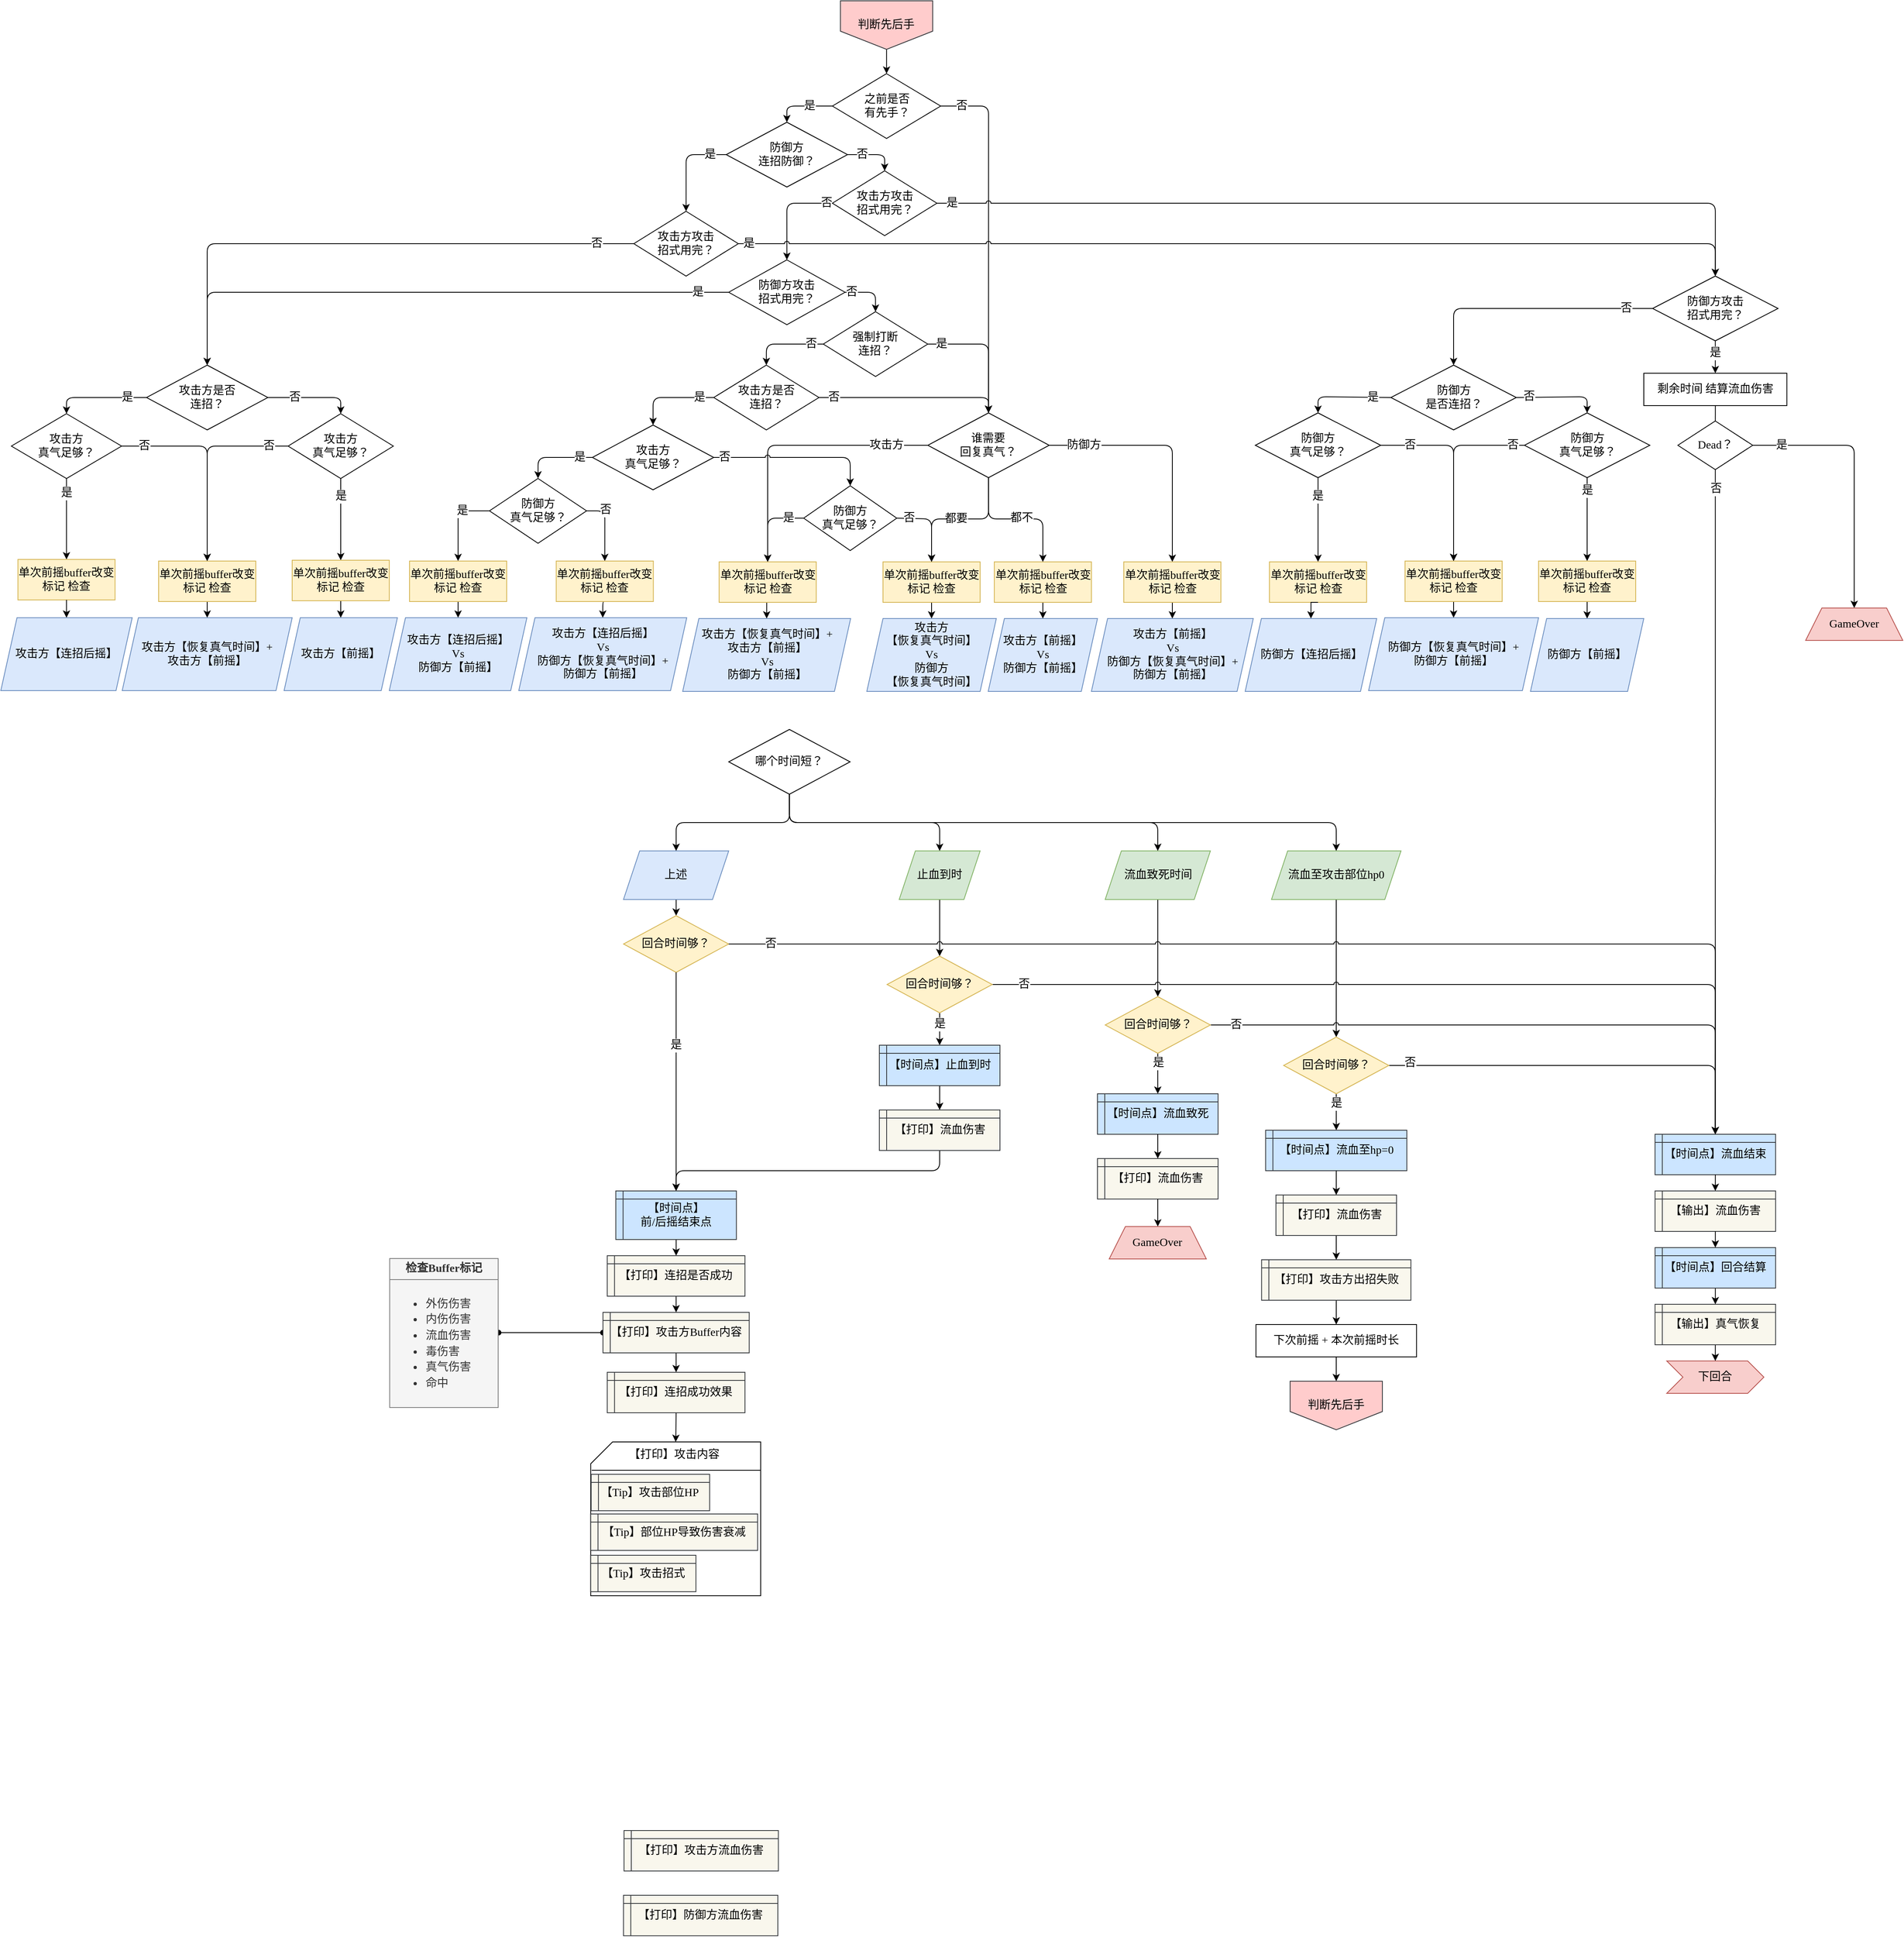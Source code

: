 <mxfile version="13.6.2" type="device"><diagram id="C5RBs43oDa-KdzZeNtuy" name="Page-1"><mxGraphModel dx="2839" dy="685" grid="1" gridSize="10" guides="1" tooltips="1" connect="1" arrows="1" fold="1" page="1" pageScale="1" pageWidth="827" pageHeight="1169" math="0" shadow="0"><root><mxCell id="WIyWlLk6GJQsqaUBKTNV-0"/><mxCell id="WIyWlLk6GJQsqaUBKTNV-1" parent="WIyWlLk6GJQsqaUBKTNV-0"/><mxCell id="jifYxeAHANd4-tLQrlS1-0" value="是" style="edgeStyle=orthogonalEdgeStyle;orthogonalLoop=1;jettySize=auto;html=1;exitX=0;exitY=0.5;exitDx=0;exitDy=0;entryX=0.5;entryY=0;entryDx=0;entryDy=0;rounded=1;fontFamily=新宋体;fontSize=14;" parent="WIyWlLk6GJQsqaUBKTNV-1" source="cYlKV6OHm-jSGwV8W4NB-2" target="cYlKV6OHm-jSGwV8W4NB-6" edge="1"><mxGeometry x="-0.237" relative="1" as="geometry"><mxPoint as="offset"/></mxGeometry></mxCell><mxCell id="jifYxeAHANd4-tLQrlS1-1" style="edgeStyle=orthogonalEdgeStyle;rounded=1;orthogonalLoop=1;jettySize=auto;html=1;exitX=1;exitY=0.5;exitDx=0;exitDy=0;entryX=0.5;entryY=0;entryDx=0;entryDy=0;fontFamily=新宋体;fontSize=14;" parent="WIyWlLk6GJQsqaUBKTNV-1" source="cYlKV6OHm-jSGwV8W4NB-2" target="LdNwlLhBkrj1pnNxDh6E-12" edge="1"><mxGeometry relative="1" as="geometry"/></mxCell><mxCell id="jifYxeAHANd4-tLQrlS1-2" value="否" style="edgeLabel;html=1;align=center;verticalAlign=middle;resizable=0;points=[];fontFamily=新宋体;fontSize=14;" parent="jifYxeAHANd4-tLQrlS1-1" vertex="1" connectable="0"><mxGeometry x="-0.883" relative="1" as="geometry"><mxPoint as="offset"/></mxGeometry></mxCell><mxCell id="cYlKV6OHm-jSGwV8W4NB-2" value="&lt;div style=&quot;font-size: 14px;&quot;&gt;之前是否&lt;/div&gt;&lt;div style=&quot;font-size: 14px;&quot;&gt;有先手？&lt;/div&gt;" style="rhombus;whiteSpace=wrap;html=1;fontSize=14;fontFamily=新宋体;" parent="WIyWlLk6GJQsqaUBKTNV-1" vertex="1"><mxGeometry x="167.5" y="160" width="133.76" height="80" as="geometry"/></mxCell><mxCell id="_E9kkZjWjNlfP21gsKox-27" style="edgeStyle=orthogonalEdgeStyle;rounded=1;jumpStyle=arc;orthogonalLoop=1;jettySize=auto;html=1;exitX=0;exitY=0.5;exitDx=0;exitDy=0;entryX=0.5;entryY=0;entryDx=0;entryDy=0;fontFamily=新宋体;fontSize=14;" parent="WIyWlLk6GJQsqaUBKTNV-1" source="cYlKV6OHm-jSGwV8W4NB-6" target="cYlKV6OHm-jSGwV8W4NB-29" edge="1"><mxGeometry relative="1" as="geometry"/></mxCell><mxCell id="_E9kkZjWjNlfP21gsKox-28" value="是" style="edgeLabel;html=1;align=center;verticalAlign=middle;resizable=0;points=[];fontSize=14;fontFamily=新宋体;" parent="_E9kkZjWjNlfP21gsKox-27" vertex="1" connectable="0"><mxGeometry x="-0.593" y="-3" relative="1" as="geometry"><mxPoint x="4.16" y="2.99" as="offset"/></mxGeometry></mxCell><mxCell id="XRFVslRSiGcfbNGxNez4-17" style="edgeStyle=orthogonalEdgeStyle;rounded=1;jumpStyle=arc;orthogonalLoop=1;jettySize=auto;html=1;exitX=1;exitY=0.5;exitDx=0;exitDy=0;entryX=0.5;entryY=0;entryDx=0;entryDy=0;fontFamily=新宋体;fontSize=14;" parent="WIyWlLk6GJQsqaUBKTNV-1" source="cYlKV6OHm-jSGwV8W4NB-6" target="cYlKV6OHm-jSGwV8W4NB-16" edge="1"><mxGeometry relative="1" as="geometry"/></mxCell><mxCell id="XRFVslRSiGcfbNGxNez4-18" value="否" style="edgeLabel;html=1;align=center;verticalAlign=middle;resizable=0;points=[];fontSize=14;fontFamily=新宋体;" parent="XRFVslRSiGcfbNGxNez4-17" vertex="1" connectable="0"><mxGeometry x="-0.797" y="-4" relative="1" as="geometry"><mxPoint x="11.11" y="-3.99" as="offset"/></mxGeometry></mxCell><mxCell id="cYlKV6OHm-jSGwV8W4NB-6" value="&lt;div style=&quot;font-size: 14px;&quot;&gt;防御方&lt;/div&gt;&lt;div style=&quot;font-size: 14px;&quot;&gt;连招防御？&lt;/div&gt;" style="rhombus;whiteSpace=wrap;html=1;fontSize=14;fontFamily=新宋体;" parent="WIyWlLk6GJQsqaUBKTNV-1" vertex="1"><mxGeometry x="36.24" y="220" width="150" height="80" as="geometry"/></mxCell><mxCell id="cYlKV6OHm-jSGwV8W4NB-61" style="edgeStyle=orthogonalEdgeStyle;rounded=1;comic=0;orthogonalLoop=1;jettySize=auto;html=1;entryX=0.5;entryY=0;entryDx=0;entryDy=0;fontSize=14;jumpStyle=arc;fontFamily=新宋体;exitX=1;exitY=0.5;exitDx=0;exitDy=0;" parent="WIyWlLk6GJQsqaUBKTNV-1" source="cYlKV6OHm-jSGwV8W4NB-16" target="cYlKV6OHm-jSGwV8W4NB-58" edge="1"><mxGeometry relative="1" as="geometry"><mxPoint x="690" y="350" as="sourcePoint"/></mxGeometry></mxCell><mxCell id="cYlKV6OHm-jSGwV8W4NB-62" value="是" style="edgeLabel;html=1;align=center;verticalAlign=middle;resizable=0;points=[];fontSize=14;fontFamily=新宋体;" parent="cYlKV6OHm-jSGwV8W4NB-61" vertex="1" connectable="0"><mxGeometry x="-0.636" y="2" relative="1" as="geometry"><mxPoint x="-173.62" y="2.0" as="offset"/></mxGeometry></mxCell><mxCell id="XRFVslRSiGcfbNGxNez4-19" style="edgeStyle=orthogonalEdgeStyle;rounded=1;jumpStyle=arc;orthogonalLoop=1;jettySize=auto;html=1;exitX=0;exitY=0.5;exitDx=0;exitDy=0;entryX=0.5;entryY=0;entryDx=0;entryDy=0;fontFamily=新宋体;fontSize=14;" parent="WIyWlLk6GJQsqaUBKTNV-1" source="cYlKV6OHm-jSGwV8W4NB-16" target="cYlKV6OHm-jSGwV8W4NB-33" edge="1"><mxGeometry relative="1" as="geometry"><Array as="points"><mxPoint x="111" y="320"/></Array></mxGeometry></mxCell><mxCell id="XRFVslRSiGcfbNGxNez4-20" value="否" style="edgeLabel;html=1;align=center;verticalAlign=middle;resizable=0;points=[];fontSize=14;fontFamily=新宋体;" parent="XRFVslRSiGcfbNGxNez4-19" vertex="1" connectable="0"><mxGeometry x="-0.659" y="5" relative="1" as="geometry"><mxPoint x="13.83" y="-4.94" as="offset"/></mxGeometry></mxCell><mxCell id="cYlKV6OHm-jSGwV8W4NB-16" value="&lt;div style=&quot;font-size: 14px;&quot;&gt;攻击方攻击&lt;/div&gt;&lt;div style=&quot;font-size: 14px;&quot;&gt;招式用完？&lt;/div&gt;" style="rhombus;whiteSpace=wrap;html=1;fontSize=14;fontFamily=新宋体;" parent="WIyWlLk6GJQsqaUBKTNV-1" vertex="1"><mxGeometry x="167.5" y="280" width="129.12" height="80" as="geometry"/></mxCell><mxCell id="cYlKV6OHm-jSGwV8W4NB-59" value="" style="edgeStyle=orthogonalEdgeStyle;rounded=1;comic=0;orthogonalLoop=1;jettySize=auto;html=1;fontSize=14;fontFamily=新宋体;jumpStyle=arc;exitX=1;exitY=0.5;exitDx=0;exitDy=0;entryX=0.5;entryY=0;entryDx=0;entryDy=0;" parent="WIyWlLk6GJQsqaUBKTNV-1" source="cYlKV6OHm-jSGwV8W4NB-29" target="cYlKV6OHm-jSGwV8W4NB-58" edge="1"><mxGeometry relative="1" as="geometry"><Array as="points"><mxPoint x="1258" y="370"/></Array></mxGeometry></mxCell><mxCell id="cYlKV6OHm-jSGwV8W4NB-60" value="是" style="edgeLabel;html=1;align=center;verticalAlign=middle;resizable=0;points=[];fontSize=14;fontFamily=新宋体;" parent="cYlKV6OHm-jSGwV8W4NB-59" vertex="1" connectable="0"><mxGeometry x="-0.089" y="1" relative="1" as="geometry"><mxPoint x="-555.24" y="1" as="offset"/></mxGeometry></mxCell><mxCell id="cYlKV6OHm-jSGwV8W4NB-29" value="&lt;div style=&quot;font-size: 14px;&quot;&gt;攻击方攻击&lt;/div&gt;&lt;div style=&quot;font-size: 14px;&quot;&gt;招式用完？&lt;/div&gt;" style="rhombus;whiteSpace=wrap;html=1;fontSize=14;fontFamily=新宋体;" parent="WIyWlLk6GJQsqaUBKTNV-1" vertex="1"><mxGeometry x="-77.88" y="330" width="129.12" height="80" as="geometry"/></mxCell><mxCell id="cYlKV6OHm-jSGwV8W4NB-98" style="edgeStyle=orthogonalEdgeStyle;rounded=1;comic=0;jumpStyle=arc;jumpSize=9;orthogonalLoop=1;jettySize=auto;html=1;entryX=0.5;entryY=0;entryDx=0;entryDy=0;fontSize=14;fontFamily=新宋体;" parent="WIyWlLk6GJQsqaUBKTNV-1" source="cYlKV6OHm-jSGwV8W4NB-33" target="cYlKV6OHm-jSGwV8W4NB-97" edge="1"><mxGeometry relative="1" as="geometry"><Array as="points"><mxPoint x="-605" y="430"/></Array></mxGeometry></mxCell><mxCell id="cYlKV6OHm-jSGwV8W4NB-99" value="是" style="edgeLabel;html=1;align=center;verticalAlign=middle;resizable=0;points=[];fontSize=14;fontFamily=新宋体;" parent="cYlKV6OHm-jSGwV8W4NB-98" vertex="1" connectable="0"><mxGeometry x="-0.821" y="2" relative="1" as="geometry"><mxPoint x="27.3" y="-2.01" as="offset"/></mxGeometry></mxCell><mxCell id="XRFVslRSiGcfbNGxNez4-21" style="edgeStyle=orthogonalEdgeStyle;rounded=1;jumpStyle=arc;orthogonalLoop=1;jettySize=auto;html=1;exitX=1;exitY=0.5;exitDx=0;exitDy=0;fontFamily=新宋体;fontSize=14;" parent="WIyWlLk6GJQsqaUBKTNV-1" source="cYlKV6OHm-jSGwV8W4NB-33" target="cYlKV6OHm-jSGwV8W4NB-40" edge="1"><mxGeometry relative="1" as="geometry"/></mxCell><mxCell id="XRFVslRSiGcfbNGxNez4-22" value="否" style="edgeLabel;html=1;align=center;verticalAlign=middle;resizable=0;points=[];fontSize=14;fontFamily=新宋体;" parent="XRFVslRSiGcfbNGxNez4-21" vertex="1" connectable="0"><mxGeometry x="-0.45" y="-10" relative="1" as="geometry"><mxPoint x="-8.91" y="-9.95" as="offset"/></mxGeometry></mxCell><mxCell id="cYlKV6OHm-jSGwV8W4NB-33" value="&lt;div style=&quot;font-size: 14px;&quot;&gt;防御方攻击&lt;/div&gt;&lt;div style=&quot;font-size: 14px;&quot;&gt;招式用完？&lt;/div&gt;" style="rhombus;whiteSpace=wrap;html=1;fontSize=14;fontFamily=新宋体;" parent="WIyWlLk6GJQsqaUBKTNV-1" vertex="1"><mxGeometry x="39.36" y="390" width="143.76" height="80" as="geometry"/></mxCell><mxCell id="_E9kkZjWjNlfP21gsKox-38" style="edgeStyle=orthogonalEdgeStyle;rounded=1;jumpStyle=arc;orthogonalLoop=1;jettySize=auto;html=1;exitX=0;exitY=0.5;exitDx=0;exitDy=0;fontFamily=新宋体;fontSize=14;entryX=0.5;entryY=0;entryDx=0;entryDy=0;" parent="WIyWlLk6GJQsqaUBKTNV-1" source="cYlKV6OHm-jSGwV8W4NB-40" target="cYlKV6OHm-jSGwV8W4NB-43" edge="1"><mxGeometry relative="1" as="geometry"><Array as="points"><mxPoint x="86" y="494"/></Array><mxPoint x="85" y="439.99" as="targetPoint"/></mxGeometry></mxCell><mxCell id="_E9kkZjWjNlfP21gsKox-39" value="否" style="edgeLabel;html=1;align=center;verticalAlign=middle;resizable=0;points=[];fontSize=14;fontFamily=新宋体;" parent="_E9kkZjWjNlfP21gsKox-38" vertex="1" connectable="0"><mxGeometry x="-0.678" relative="1" as="geometry"><mxPoint as="offset"/></mxGeometry></mxCell><mxCell id="_E9kkZjWjNlfP21gsKox-42" style="edgeStyle=orthogonalEdgeStyle;rounded=1;jumpStyle=arc;orthogonalLoop=1;jettySize=auto;html=1;exitX=1;exitY=0.5;exitDx=0;exitDy=0;entryX=0.5;entryY=0;entryDx=0;entryDy=0;fontFamily=新宋体;fontSize=14;" parent="WIyWlLk6GJQsqaUBKTNV-1" source="cYlKV6OHm-jSGwV8W4NB-40" target="LdNwlLhBkrj1pnNxDh6E-12" edge="1"><mxGeometry relative="1" as="geometry"><mxPoint x="360.36" y="770" as="targetPoint"/></mxGeometry></mxCell><mxCell id="_E9kkZjWjNlfP21gsKox-43" value="是" style="edgeLabel;html=1;align=center;verticalAlign=middle;resizable=0;points=[];fontSize=14;fontFamily=新宋体;" parent="_E9kkZjWjNlfP21gsKox-42" vertex="1" connectable="0"><mxGeometry x="-0.791" relative="1" as="geometry"><mxPoint as="offset"/></mxGeometry></mxCell><mxCell id="cYlKV6OHm-jSGwV8W4NB-40" value="&lt;div style=&quot;font-size: 14px;&quot;&gt;强制打断&lt;/div&gt;&lt;div style=&quot;font-size: 14px;&quot;&gt;连招？&lt;/div&gt;" style="rhombus;whiteSpace=wrap;html=1;fontSize=14;fontFamily=新宋体;" parent="WIyWlLk6GJQsqaUBKTNV-1" vertex="1"><mxGeometry x="156.24" y="454" width="129.12" height="80" as="geometry"/></mxCell><mxCell id="_E9kkZjWjNlfP21gsKox-15" style="edgeStyle=orthogonalEdgeStyle;rounded=1;orthogonalLoop=1;jettySize=auto;html=1;exitX=0;exitY=0.5;exitDx=0;exitDy=0;fontFamily=新宋体;fontSize=14;entryX=0.5;entryY=0;entryDx=0;entryDy=0;" parent="WIyWlLk6GJQsqaUBKTNV-1" source="cYlKV6OHm-jSGwV8W4NB-43" target="_E9kkZjWjNlfP21gsKox-31" edge="1"><mxGeometry relative="1" as="geometry"><mxPoint x="-605" y="770" as="targetPoint"/><Array as="points"><mxPoint x="-54" y="560"/></Array><mxPoint x="-485" y="620" as="sourcePoint"/></mxGeometry></mxCell><mxCell id="_E9kkZjWjNlfP21gsKox-30" value="是" style="edgeLabel;html=1;align=center;verticalAlign=middle;resizable=0;points=[];fontSize=14;fontFamily=新宋体;" parent="_E9kkZjWjNlfP21gsKox-15" vertex="1" connectable="0"><mxGeometry x="-0.698" y="-1" relative="1" as="geometry"><mxPoint x="-1.32" y="1" as="offset"/></mxGeometry></mxCell><mxCell id="_E9kkZjWjNlfP21gsKox-40" style="edgeStyle=orthogonalEdgeStyle;rounded=1;jumpStyle=arc;orthogonalLoop=1;jettySize=auto;html=1;exitX=1;exitY=0.5;exitDx=0;exitDy=0;entryX=0.5;entryY=0;entryDx=0;entryDy=0;fontFamily=新宋体;fontSize=14;" parent="WIyWlLk6GJQsqaUBKTNV-1" source="cYlKV6OHm-jSGwV8W4NB-43" target="LdNwlLhBkrj1pnNxDh6E-12" edge="1"><mxGeometry relative="1" as="geometry"><mxPoint x="360.36" y="770" as="targetPoint"/><Array as="points"><mxPoint x="360" y="560"/></Array></mxGeometry></mxCell><mxCell id="_E9kkZjWjNlfP21gsKox-41" value="否" style="edgeLabel;html=1;align=center;verticalAlign=middle;resizable=0;points=[];fontSize=14;fontFamily=新宋体;" parent="_E9kkZjWjNlfP21gsKox-40" vertex="1" connectable="0"><mxGeometry x="-0.782" y="-5" relative="1" as="geometry"><mxPoint x="-6.76" y="-5" as="offset"/></mxGeometry></mxCell><mxCell id="cYlKV6OHm-jSGwV8W4NB-43" value="&lt;div style=&quot;font-size: 14px;&quot;&gt;攻击方是否&lt;/div&gt;&lt;div style=&quot;font-size: 14px;&quot;&gt;连招？&lt;/div&gt;" style="rhombus;whiteSpace=wrap;html=1;fontSize=14;fontFamily=新宋体;" parent="WIyWlLk6GJQsqaUBKTNV-1" vertex="1"><mxGeometry x="20.88" y="520" width="130" height="80" as="geometry"/></mxCell><mxCell id="cYlKV6OHm-jSGwV8W4NB-93" style="edgeStyle=orthogonalEdgeStyle;rounded=1;comic=0;jumpStyle=arc;jumpSize=9;orthogonalLoop=1;jettySize=auto;html=1;exitX=0;exitY=0.5;exitDx=0;exitDy=0;fontSize=14;fontFamily=新宋体;entryX=0.5;entryY=0;entryDx=0;entryDy=0;" parent="WIyWlLk6GJQsqaUBKTNV-1" source="LdNwlLhBkrj1pnNxDh6E-12" target="LdNwlLhBkrj1pnNxDh6E-2" edge="1"><mxGeometry relative="1" as="geometry"><mxPoint x="340" y="800" as="sourcePoint"/><Array as="points"><mxPoint x="88" y="619"/></Array></mxGeometry></mxCell><mxCell id="cYlKV6OHm-jSGwV8W4NB-94" value="攻击方" style="edgeLabel;html=1;align=center;verticalAlign=middle;resizable=0;points=[];fontSize=14;fontFamily=新宋体;" parent="cYlKV6OHm-jSGwV8W4NB-93" vertex="1" connectable="0"><mxGeometry x="-0.872" y="3" relative="1" as="geometry"><mxPoint x="-29.48" y="-3.01" as="offset"/></mxGeometry></mxCell><mxCell id="cYlKV6OHm-jSGwV8W4NB-84" style="edgeStyle=orthogonalEdgeStyle;rounded=1;comic=0;jumpStyle=arc;jumpSize=9;orthogonalLoop=1;jettySize=auto;html=1;exitX=1;exitY=0.5;exitDx=0;exitDy=0;fontSize=14;entryX=0.5;entryY=0;entryDx=0;entryDy=0;fontFamily=新宋体;" parent="WIyWlLk6GJQsqaUBKTNV-1" source="LdNwlLhBkrj1pnNxDh6E-12" target="cYlKV6OHm-jSGwV8W4NB-85" edge="1"><mxGeometry relative="1" as="geometry"><mxPoint x="560" y="960" as="targetPoint"/><mxPoint x="460" y="800" as="sourcePoint"/><Array as="points"><mxPoint x="588" y="619"/></Array></mxGeometry></mxCell><mxCell id="cYlKV6OHm-jSGwV8W4NB-86" value="防御方" style="edgeLabel;html=1;align=center;verticalAlign=middle;resizable=0;points=[];fontSize=14;fontFamily=新宋体;" parent="cYlKV6OHm-jSGwV8W4NB-84" vertex="1" connectable="0"><mxGeometry x="-0.363" relative="1" as="geometry"><mxPoint x="-51.83" y="-3.469e-18" as="offset"/></mxGeometry></mxCell><mxCell id="cYlKV6OHm-jSGwV8W4NB-66" value="" style="edgeStyle=orthogonalEdgeStyle;rounded=1;comic=0;jumpStyle=arc;jumpSize=9;orthogonalLoop=1;jettySize=auto;html=1;fontSize=14;fontFamily=新宋体;" parent="WIyWlLk6GJQsqaUBKTNV-1" source="cYlKV6OHm-jSGwV8W4NB-58" target="cYlKV6OHm-jSGwV8W4NB-65" edge="1"><mxGeometry relative="1" as="geometry"/></mxCell><mxCell id="cYlKV6OHm-jSGwV8W4NB-67" value="是" style="edgeLabel;html=1;align=center;verticalAlign=middle;resizable=0;points=[];fontSize=14;fontFamily=新宋体;" parent="cYlKV6OHm-jSGwV8W4NB-66" vertex="1" connectable="0"><mxGeometry x="-0.282" y="-1" relative="1" as="geometry"><mxPoint as="offset"/></mxGeometry></mxCell><mxCell id="cYlKV6OHm-jSGwV8W4NB-71" style="edgeStyle=orthogonalEdgeStyle;rounded=1;comic=0;jumpStyle=arc;jumpSize=9;orthogonalLoop=1;jettySize=auto;html=1;exitX=1;exitY=0.5;exitDx=0;exitDy=0;entryX=0.5;entryY=0;entryDx=0;entryDy=0;fontSize=14;fontFamily=新宋体;" parent="WIyWlLk6GJQsqaUBKTNV-1" source="_E9kkZjWjNlfP21gsKox-46" target="cYlKV6OHm-jSGwV8W4NB-70" edge="1"><mxGeometry relative="1" as="geometry"><mxPoint x="1109.5" y="441" as="sourcePoint"/></mxGeometry></mxCell><mxCell id="cYlKV6OHm-jSGwV8W4NB-72" value="否" style="edgeLabel;html=1;align=center;verticalAlign=middle;resizable=0;points=[];fontSize=14;fontFamily=新宋体;" parent="cYlKV6OHm-jSGwV8W4NB-71" vertex="1" connectable="0"><mxGeometry x="-0.61" y="-1" relative="1" as="geometry"><mxPoint x="-5" y="-1" as="offset"/></mxGeometry></mxCell><mxCell id="cYlKV6OHm-jSGwV8W4NB-58" value="&lt;div style=&quot;font-size: 14px;&quot;&gt;防御方攻击&lt;/div&gt;&lt;div style=&quot;font-size: 14px;&quot;&gt;招式用完？&lt;/div&gt;" style="rhombus;whiteSpace=wrap;html=1;fontSize=14;fontFamily=新宋体;" parent="WIyWlLk6GJQsqaUBKTNV-1" vertex="1"><mxGeometry x="1180.86" y="410" width="155" height="80" as="geometry"/></mxCell><mxCell id="cYlKV6OHm-jSGwV8W4NB-69" value="" style="edgeStyle=orthogonalEdgeStyle;rounded=1;comic=0;jumpStyle=arc;jumpSize=9;orthogonalLoop=1;jettySize=auto;html=1;fontSize=14;fontFamily=新宋体;" parent="WIyWlLk6GJQsqaUBKTNV-1" source="cYlKV6OHm-jSGwV8W4NB-65" target="cYlKV6OHm-jSGwV8W4NB-68" edge="1"><mxGeometry relative="1" as="geometry"/></mxCell><mxCell id="cYlKV6OHm-jSGwV8W4NB-65" value="剩余时间 结算流血伤害" style="whiteSpace=wrap;html=1;fontSize=14;fontFamily=新宋体;" parent="WIyWlLk6GJQsqaUBKTNV-1" vertex="1"><mxGeometry x="1170" y="530" width="176.75" height="40" as="geometry"/></mxCell><mxCell id="cYlKV6OHm-jSGwV8W4NB-120" style="edgeStyle=orthogonalEdgeStyle;rounded=1;comic=0;jumpStyle=arc;jumpSize=9;orthogonalLoop=1;jettySize=auto;html=1;exitX=1;exitY=0.5;exitDx=0;exitDy=0;fontSize=14;fontFamily=新宋体;entryX=0.5;entryY=0;entryDx=0;entryDy=0;" parent="WIyWlLk6GJQsqaUBKTNV-1" source="cYlKV6OHm-jSGwV8W4NB-68" target="hWYBQZ-eZewgzu1jRkAq-3" edge="1"><mxGeometry relative="1" as="geometry"><mxPoint x="1167.12" y="654" as="targetPoint"/></mxGeometry></mxCell><mxCell id="cYlKV6OHm-jSGwV8W4NB-121" value="是" style="edgeLabel;html=1;align=center;verticalAlign=middle;resizable=0;points=[];fontSize=14;fontFamily=新宋体;" parent="cYlKV6OHm-jSGwV8W4NB-120" vertex="1" connectable="0"><mxGeometry x="-0.882" relative="1" as="geometry"><mxPoint x="15.5" as="offset"/></mxGeometry></mxCell><mxCell id="cYlKV6OHm-jSGwV8W4NB-68" value="Dead？" style="rhombus;whiteSpace=wrap;html=1;fontSize=14;fontFamily=新宋体;" parent="WIyWlLk6GJQsqaUBKTNV-1" vertex="1"><mxGeometry x="1212.12" y="589" width="92.5" height="60" as="geometry"/></mxCell><mxCell id="cYlKV6OHm-jSGwV8W4NB-74" value="否" style="edgeStyle=orthogonalEdgeStyle;rounded=1;comic=0;jumpStyle=arc;jumpSize=9;orthogonalLoop=1;jettySize=auto;html=1;fontSize=14;exitX=0;exitY=0.5;exitDx=0;exitDy=0;fontFamily=新宋体;entryX=0.5;entryY=0;entryDx=0;entryDy=0;" parent="WIyWlLk6GJQsqaUBKTNV-1" source="cYlKV6OHm-jSGwV8W4NB-70" target="_E9kkZjWjNlfP21gsKox-55" edge="1"><mxGeometry x="-0.873" relative="1" as="geometry"><mxPoint x="1030" y="951" as="targetPoint"/><mxPoint as="offset"/></mxGeometry></mxCell><mxCell id="cYlKV6OHm-jSGwV8W4NB-79" value="是" style="edgeStyle=orthogonalEdgeStyle;rounded=1;comic=0;jumpStyle=arc;jumpSize=9;orthogonalLoop=1;jettySize=auto;html=1;fontSize=14;fontFamily=新宋体;exitX=0.5;exitY=1;exitDx=0;exitDy=0;" parent="WIyWlLk6GJQsqaUBKTNV-1" source="cYlKV6OHm-jSGwV8W4NB-70" target="cYlKV6OHm-jSGwV8W4NB-78" edge="1"><mxGeometry x="-0.692" relative="1" as="geometry"><Array as="points"/><mxPoint as="offset"/></mxGeometry></mxCell><mxCell id="cYlKV6OHm-jSGwV8W4NB-70" value="&lt;div style=&quot;font-size: 14px;&quot;&gt;防御方&lt;/div&gt;&lt;div style=&quot;font-size: 14px;&quot;&gt;真气足够？&lt;/div&gt;" style="rhombus;whiteSpace=wrap;html=1;fontSize=14;fontFamily=新宋体;" parent="WIyWlLk6GJQsqaUBKTNV-1" vertex="1"><mxGeometry x="1022.5" y="579" width="155" height="80" as="geometry"/></mxCell><mxCell id="cYlKV6OHm-jSGwV8W4NB-81" value="" style="edgeStyle=orthogonalEdgeStyle;rounded=1;comic=0;jumpStyle=arc;jumpSize=9;orthogonalLoop=1;jettySize=auto;html=1;fontSize=14;fontFamily=新宋体;entryX=0.5;entryY=0;entryDx=0;entryDy=0;" parent="WIyWlLk6GJQsqaUBKTNV-1" source="cYlKV6OHm-jSGwV8W4NB-78" target="LdNwlLhBkrj1pnNxDh6E-15" edge="1"><mxGeometry relative="1" as="geometry"><mxPoint x="1100" y="783" as="targetPoint"/></mxGeometry></mxCell><mxCell id="cYlKV6OHm-jSGwV8W4NB-78" value="单次前摇buffer改变标记 检查" style="whiteSpace=wrap;html=1;fontSize=14;fillColor=#fff2cc;strokeColor=#d6b656;fontFamily=新宋体;" parent="WIyWlLk6GJQsqaUBKTNV-1" vertex="1"><mxGeometry x="1040" y="762" width="120" height="50" as="geometry"/></mxCell><mxCell id="cYlKV6OHm-jSGwV8W4NB-115" value="" style="edgeStyle=orthogonalEdgeStyle;rounded=1;comic=0;jumpStyle=arc;jumpSize=9;orthogonalLoop=1;jettySize=auto;html=1;fontSize=14;fontFamily=新宋体;" parent="WIyWlLk6GJQsqaUBKTNV-1" source="cYlKV6OHm-jSGwV8W4NB-82" target="cYlKV6OHm-jSGwV8W4NB-114" edge="1"><mxGeometry relative="1" as="geometry"/></mxCell><mxCell id="cYlKV6OHm-jSGwV8W4NB-82" value="单次前摇buffer改变标记 检查" style="whiteSpace=wrap;html=1;fontSize=14;fillColor=#fff2cc;strokeColor=#d6b656;fontFamily=新宋体;" parent="WIyWlLk6GJQsqaUBKTNV-1" vertex="1"><mxGeometry x="367.5" y="763" width="120" height="50" as="geometry"/></mxCell><mxCell id="cYlKV6OHm-jSGwV8W4NB-88" value="" style="edgeStyle=orthogonalEdgeStyle;rounded=1;comic=0;jumpStyle=arc;jumpSize=9;orthogonalLoop=1;jettySize=auto;html=1;fontSize=14;fontFamily=新宋体;" parent="WIyWlLk6GJQsqaUBKTNV-1" source="cYlKV6OHm-jSGwV8W4NB-85" target="cYlKV6OHm-jSGwV8W4NB-90" edge="1"><mxGeometry relative="1" as="geometry"><mxPoint x="632.5" y="912" as="targetPoint"/></mxGeometry></mxCell><mxCell id="cYlKV6OHm-jSGwV8W4NB-85" value="单次前摇buffer改变标记 检查" style="whiteSpace=wrap;html=1;fontSize=14;fillColor=#fff2cc;strokeColor=#d6b656;fontFamily=新宋体;" parent="WIyWlLk6GJQsqaUBKTNV-1" vertex="1"><mxGeometry x="527.5" y="763" width="120" height="50" as="geometry"/></mxCell><mxCell id="cYlKV6OHm-jSGwV8W4NB-90" value="&lt;div style=&quot;font-size: 14px;&quot;&gt;&lt;span style=&quot;font-size: 14px;&quot;&gt;攻击方【前摇】&lt;/span&gt;&lt;br style=&quot;font-size: 14px;&quot;&gt;&lt;/div&gt;&lt;div style=&quot;font-size: 14px;&quot;&gt;&lt;span style=&quot;font-size: 14px;&quot;&gt;Vs&lt;/span&gt;&lt;/div&gt;&lt;div style=&quot;font-size: 14px;&quot;&gt;防御方【恢复真气时间】+&lt;/div&gt;&lt;div style=&quot;font-size: 14px;&quot;&gt;&lt;span style=&quot;font-size: 14px;&quot;&gt;防御方【前摇】&lt;/span&gt;&lt;/div&gt;" style="shape=parallelogram;perimeter=parallelogramPerimeter;whiteSpace=wrap;html=1;fixedSize=1;fontSize=14;fillColor=#dae8fc;strokeColor=#6c8ebf;fontFamily=新宋体;" parent="WIyWlLk6GJQsqaUBKTNV-1" vertex="1"><mxGeometry x="487.5" y="833" width="200" height="90" as="geometry"/></mxCell><mxCell id="cYlKV6OHm-jSGwV8W4NB-96" value="" style="edgeStyle=orthogonalEdgeStyle;rounded=1;comic=0;jumpStyle=arc;jumpSize=9;orthogonalLoop=1;jettySize=auto;html=1;fontSize=14;fontFamily=新宋体;" parent="WIyWlLk6GJQsqaUBKTNV-1" source="cYlKV6OHm-jSGwV8W4NB-92" target="cYlKV6OHm-jSGwV8W4NB-95" edge="1"><mxGeometry relative="1" as="geometry"/></mxCell><mxCell id="cYlKV6OHm-jSGwV8W4NB-92" value="单次前摇buffer改变标记 检查" style="whiteSpace=wrap;html=1;fontSize=14;fillColor=#fff2cc;strokeColor=#d6b656;fontFamily=新宋体;" parent="WIyWlLk6GJQsqaUBKTNV-1" vertex="1"><mxGeometry x="-665" y="762" width="120" height="50" as="geometry"/></mxCell><mxCell id="cYlKV6OHm-jSGwV8W4NB-95" value="&lt;div style=&quot;font-size: 14px;&quot;&gt;攻击方【恢复真气时间】+&lt;/div&gt;&lt;div style=&quot;font-size: 14px;&quot;&gt;攻击方【前摇】&lt;/div&gt;" style="shape=parallelogram;perimeter=parallelogramPerimeter;whiteSpace=wrap;html=1;fixedSize=1;fontSize=14;fillColor=#dae8fc;strokeColor=#6c8ebf;fontFamily=新宋体;" parent="WIyWlLk6GJQsqaUBKTNV-1" vertex="1"><mxGeometry x="-710" y="832" width="210" height="90" as="geometry"/></mxCell><mxCell id="cYlKV6OHm-jSGwV8W4NB-101" value="否" style="edgeStyle=orthogonalEdgeStyle;rounded=1;comic=0;jumpStyle=arc;jumpSize=9;orthogonalLoop=1;jettySize=auto;html=1;fontSize=14;fontFamily=新宋体;entryX=0.5;entryY=0;entryDx=0;entryDy=0;" parent="WIyWlLk6GJQsqaUBKTNV-1" source="cYlKV6OHm-jSGwV8W4NB-97" target="cYlKV6OHm-jSGwV8W4NB-100" edge="1"><mxGeometry x="-0.407" relative="1" as="geometry"><mxPoint as="offset"/></mxGeometry></mxCell><mxCell id="cYlKV6OHm-jSGwV8W4NB-106" style="edgeStyle=orthogonalEdgeStyle;rounded=1;comic=0;jumpStyle=arc;jumpSize=9;orthogonalLoop=1;jettySize=auto;html=1;entryX=0.5;entryY=0;entryDx=0;entryDy=0;fontSize=14;fontFamily=新宋体;" parent="WIyWlLk6GJQsqaUBKTNV-1" source="cYlKV6OHm-jSGwV8W4NB-97" target="cYlKV6OHm-jSGwV8W4NB-105" edge="1"><mxGeometry relative="1" as="geometry"/></mxCell><mxCell id="cYlKV6OHm-jSGwV8W4NB-107" value="是" style="edgeLabel;html=1;align=center;verticalAlign=middle;resizable=0;points=[];fontSize=14;fontFamily=新宋体;" parent="cYlKV6OHm-jSGwV8W4NB-106" vertex="1" connectable="0"><mxGeometry x="-0.737" y="-1" relative="1" as="geometry"><mxPoint x="-9.0" y="1" as="offset"/></mxGeometry></mxCell><mxCell id="cYlKV6OHm-jSGwV8W4NB-97" value="&lt;div style=&quot;font-size: 14px;&quot;&gt;攻击方是否&lt;/div&gt;&lt;div style=&quot;font-size: 14px;&quot;&gt;连招？&lt;/div&gt;" style="rhombus;whiteSpace=wrap;html=1;fontSize=14;fontFamily=新宋体;" parent="WIyWlLk6GJQsqaUBKTNV-1" vertex="1"><mxGeometry x="-680" y="520" width="150" height="80" as="geometry"/></mxCell><mxCell id="cYlKV6OHm-jSGwV8W4NB-103" value="否" style="edgeStyle=orthogonalEdgeStyle;rounded=1;comic=0;jumpStyle=arc;jumpSize=9;orthogonalLoop=1;jettySize=auto;html=1;fontSize=14;exitX=0;exitY=0.5;exitDx=0;exitDy=0;fontFamily=新宋体;entryX=0.5;entryY=0;entryDx=0;entryDy=0;" parent="WIyWlLk6GJQsqaUBKTNV-1" source="cYlKV6OHm-jSGwV8W4NB-100" target="cYlKV6OHm-jSGwV8W4NB-92" edge="1"><mxGeometry x="-0.797" relative="1" as="geometry"><Array as="points"><mxPoint x="-605" y="620"/></Array><mxPoint as="offset"/><mxPoint x="-635.76" y="669" as="targetPoint"/></mxGeometry></mxCell><mxCell id="HuPHnih0Y0J6U82Ja2B--0" value="是" style="edgeStyle=orthogonalEdgeStyle;rounded=0;orthogonalLoop=1;jettySize=auto;html=1;exitX=0.5;exitY=1;exitDx=0;exitDy=0;entryX=0.5;entryY=0;entryDx=0;entryDy=0;fontFamily=新宋体;fontSize=14;" parent="WIyWlLk6GJQsqaUBKTNV-1" source="cYlKV6OHm-jSGwV8W4NB-100" target="_E9kkZjWjNlfP21gsKox-9" edge="1"><mxGeometry x="-0.577" relative="1" as="geometry"><mxPoint as="offset"/></mxGeometry></mxCell><mxCell id="cYlKV6OHm-jSGwV8W4NB-100" value="&lt;div style=&quot;font-size: 14px;&quot;&gt;攻击方&lt;/div&gt;&lt;div style=&quot;font-size: 14px;&quot;&gt;真气足够？&lt;/div&gt;" style="rhombus;whiteSpace=wrap;html=1;fontSize=14;fontFamily=新宋体;" parent="WIyWlLk6GJQsqaUBKTNV-1" vertex="1"><mxGeometry x="-505" y="580" width="130" height="80" as="geometry"/></mxCell><mxCell id="cYlKV6OHm-jSGwV8W4NB-112" style="edgeStyle=orthogonalEdgeStyle;rounded=1;comic=0;jumpStyle=arc;jumpSize=9;orthogonalLoop=1;jettySize=auto;html=1;fontSize=14;exitX=1;exitY=0.5;exitDx=0;exitDy=0;fontFamily=新宋体;entryX=0.5;entryY=0;entryDx=0;entryDy=0;" parent="WIyWlLk6GJQsqaUBKTNV-1" source="cYlKV6OHm-jSGwV8W4NB-105" target="cYlKV6OHm-jSGwV8W4NB-92" edge="1"><mxGeometry relative="1" as="geometry"><Array as="points"><mxPoint x="-605" y="620"/></Array><mxPoint x="-483.59" y="819" as="targetPoint"/></mxGeometry></mxCell><mxCell id="cYlKV6OHm-jSGwV8W4NB-113" value="否" style="edgeLabel;html=1;align=center;verticalAlign=middle;resizable=0;points=[];fontSize=14;fontFamily=新宋体;" parent="cYlKV6OHm-jSGwV8W4NB-112" vertex="1" connectable="0"><mxGeometry x="-0.894" y="-15" relative="1" as="geometry"><mxPoint x="14.33" y="-15" as="offset"/></mxGeometry></mxCell><mxCell id="_E9kkZjWjNlfP21gsKox-6" style="edgeStyle=orthogonalEdgeStyle;rounded=1;orthogonalLoop=1;jettySize=auto;html=1;exitX=0.5;exitY=1;exitDx=0;exitDy=0;entryX=0.5;entryY=0;entryDx=0;entryDy=0;fontFamily=新宋体;fontSize=14;" parent="WIyWlLk6GJQsqaUBKTNV-1" source="cYlKV6OHm-jSGwV8W4NB-105" target="cYlKV6OHm-jSGwV8W4NB-108" edge="1"><mxGeometry relative="1" as="geometry"/></mxCell><mxCell id="_E9kkZjWjNlfP21gsKox-7" value="是" style="edgeLabel;html=1;align=center;verticalAlign=middle;resizable=0;points=[];fontSize=14;fontFamily=新宋体;" parent="_E9kkZjWjNlfP21gsKox-6" vertex="1" connectable="0"><mxGeometry x="-0.733" y="5" relative="1" as="geometry"><mxPoint x="-5" y="4" as="offset"/></mxGeometry></mxCell><mxCell id="cYlKV6OHm-jSGwV8W4NB-105" value="&lt;div style=&quot;font-size: 14px;&quot;&gt;攻击方&lt;/div&gt;&lt;div style=&quot;font-size: 14px;&quot;&gt;真气足够？&lt;/div&gt;" style="rhombus;whiteSpace=wrap;html=1;fontSize=14;fontFamily=新宋体;" parent="WIyWlLk6GJQsqaUBKTNV-1" vertex="1"><mxGeometry x="-846.92" y="580" width="136.16" height="80" as="geometry"/></mxCell><mxCell id="cYlKV6OHm-jSGwV8W4NB-108" value="单次前摇buffer改变标记 检查" style="whiteSpace=wrap;html=1;fontSize=14;fillColor=#fff2cc;strokeColor=#d6b656;fontFamily=新宋体;" parent="WIyWlLk6GJQsqaUBKTNV-1" vertex="1"><mxGeometry x="-838.84" y="760" width="120" height="50" as="geometry"/></mxCell><mxCell id="LdNwlLhBkrj1pnNxDh6E-1" style="edgeStyle=orthogonalEdgeStyle;rounded=0;orthogonalLoop=1;jettySize=auto;html=1;entryX=0.5;entryY=0;entryDx=0;entryDy=0;fontFamily=新宋体;fontSize=14;exitX=0.5;exitY=1;exitDx=0;exitDy=0;" parent="WIyWlLk6GJQsqaUBKTNV-1" source="cYlKV6OHm-jSGwV8W4NB-108" target="LdNwlLhBkrj1pnNxDh6E-0" edge="1"><mxGeometry relative="1" as="geometry"><mxPoint x="-750.33" y="532" as="sourcePoint"/></mxGeometry></mxCell><mxCell id="cYlKV6OHm-jSGwV8W4NB-114" value="&lt;div style=&quot;font-size: 14px;&quot;&gt;&lt;span style=&quot;font-size: 14px;&quot;&gt;攻击方【前摇】&lt;/span&gt;&lt;br style=&quot;font-size: 14px;&quot;&gt;&lt;/div&gt;&lt;div style=&quot;font-size: 14px;&quot;&gt;Vs&lt;/div&gt;&lt;div style=&quot;font-size: 14px;&quot;&gt;防御方【前摇】&lt;/div&gt;" style="shape=parallelogram;perimeter=parallelogramPerimeter;whiteSpace=wrap;html=1;fixedSize=1;fontSize=14;fillColor=#dae8fc;strokeColor=#6c8ebf;fontFamily=新宋体;" parent="WIyWlLk6GJQsqaUBKTNV-1" vertex="1"><mxGeometry x="360" y="833" width="135" height="90" as="geometry"/></mxCell><mxCell id="LdNwlLhBkrj1pnNxDh6E-0" value="&lt;div style=&quot;font-size: 14px;&quot;&gt;攻击方【连招后&lt;span style=&quot;font-size: 14px;&quot;&gt;摇】&lt;br style=&quot;font-size: 14px;&quot;&gt;&lt;/span&gt;&lt;/div&gt;" style="shape=parallelogram;perimeter=parallelogramPerimeter;whiteSpace=wrap;html=1;fixedSize=1;fontSize=14;fillColor=#dae8fc;strokeColor=#6c8ebf;fontFamily=新宋体;" parent="WIyWlLk6GJQsqaUBKTNV-1" vertex="1"><mxGeometry x="-860" y="832" width="162.33" height="90" as="geometry"/></mxCell><mxCell id="LdNwlLhBkrj1pnNxDh6E-5" style="edgeStyle=orthogonalEdgeStyle;rounded=0;orthogonalLoop=1;jettySize=auto;html=1;exitX=0.5;exitY=1;exitDx=0;exitDy=0;entryX=0.5;entryY=0;entryDx=0;entryDy=0;fontFamily=新宋体;fontSize=14;" parent="WIyWlLk6GJQsqaUBKTNV-1" source="LdNwlLhBkrj1pnNxDh6E-2" target="LdNwlLhBkrj1pnNxDh6E-3" edge="1"><mxGeometry relative="1" as="geometry"/></mxCell><mxCell id="LdNwlLhBkrj1pnNxDh6E-2" value="单次前摇buffer改变标记 检查" style="whiteSpace=wrap;html=1;fontSize=14;fillColor=#fff2cc;strokeColor=#d6b656;fontFamily=新宋体;" parent="WIyWlLk6GJQsqaUBKTNV-1" vertex="1"><mxGeometry x="27.5" y="763" width="120" height="50" as="geometry"/></mxCell><mxCell id="LdNwlLhBkrj1pnNxDh6E-3" value="&lt;div style=&quot;font-size: 14px;&quot;&gt;攻击方【恢复真气时间】+&lt;/div&gt;&lt;div style=&quot;font-size: 14px;&quot;&gt;攻击方【前摇】&lt;/div&gt;&lt;div style=&quot;font-size: 14px;&quot;&gt;Vs&lt;/div&gt;&lt;div style=&quot;font-size: 14px;&quot;&gt;防御方【前摇】&lt;/div&gt;" style="shape=parallelogram;perimeter=parallelogramPerimeter;whiteSpace=wrap;html=1;fixedSize=1;fontSize=14;fillColor=#dae8fc;strokeColor=#6c8ebf;fontFamily=新宋体;" parent="WIyWlLk6GJQsqaUBKTNV-1" vertex="1"><mxGeometry x="-17.5" y="833" width="207.5" height="90" as="geometry"/></mxCell><mxCell id="LdNwlLhBkrj1pnNxDh6E-10" style="edgeStyle=orthogonalEdgeStyle;rounded=1;orthogonalLoop=1;jettySize=auto;html=1;exitX=0.5;exitY=1;exitDx=0;exitDy=0;entryX=0.5;entryY=0;entryDx=0;entryDy=0;fontFamily=新宋体;fontSize=14;" parent="WIyWlLk6GJQsqaUBKTNV-1" source="LdNwlLhBkrj1pnNxDh6E-7" target="LdNwlLhBkrj1pnNxDh6E-8" edge="1"><mxGeometry relative="1" as="geometry"/></mxCell><mxCell id="LdNwlLhBkrj1pnNxDh6E-7" value="单次前摇buffer改变标记 检查" style="whiteSpace=wrap;html=1;fontSize=14;fillColor=#fff2cc;strokeColor=#d6b656;fontFamily=新宋体;" parent="WIyWlLk6GJQsqaUBKTNV-1" vertex="1"><mxGeometry x="230" y="763" width="120" height="50" as="geometry"/></mxCell><mxCell id="LdNwlLhBkrj1pnNxDh6E-8" value="&lt;div style=&quot;font-size: 14px;&quot;&gt;攻击方&lt;br style=&quot;font-size: 14px;&quot;&gt;【恢复真气时间】&lt;br style=&quot;font-size: 14px;&quot;&gt;&lt;/div&gt;&lt;div style=&quot;font-size: 14px;&quot;&gt;Vs&lt;/div&gt;&lt;div style=&quot;font-size: 14px;&quot;&gt;防御方&lt;br style=&quot;font-size: 14px;&quot;&gt;【恢复真气时间】&lt;br style=&quot;font-size: 14px;&quot;&gt;&lt;/div&gt;" style="shape=parallelogram;perimeter=parallelogramPerimeter;whiteSpace=wrap;html=1;fixedSize=1;fontSize=14;fillColor=#dae8fc;strokeColor=#6c8ebf;fontFamily=新宋体;" parent="WIyWlLk6GJQsqaUBKTNV-1" vertex="1"><mxGeometry x="210" y="833" width="160" height="90" as="geometry"/></mxCell><mxCell id="LdNwlLhBkrj1pnNxDh6E-13" style="edgeStyle=orthogonalEdgeStyle;rounded=1;orthogonalLoop=1;jettySize=auto;html=1;exitX=0.5;exitY=1;exitDx=0;exitDy=0;entryX=0.5;entryY=0;entryDx=0;entryDy=0;fontFamily=新宋体;fontSize=14;" parent="WIyWlLk6GJQsqaUBKTNV-1" source="LdNwlLhBkrj1pnNxDh6E-12" target="cYlKV6OHm-jSGwV8W4NB-82" edge="1"><mxGeometry relative="1" as="geometry"><Array as="points"><mxPoint x="360" y="710"/><mxPoint x="428" y="710"/></Array></mxGeometry></mxCell><mxCell id="LdNwlLhBkrj1pnNxDh6E-14" value="都不" style="edgeLabel;html=1;align=center;verticalAlign=middle;resizable=0;points=[];fontSize=14;fontFamily=新宋体;" parent="LdNwlLhBkrj1pnNxDh6E-13" vertex="1" connectable="0"><mxGeometry x="0.127" y="2" relative="1" as="geometry"><mxPoint x="-5.4" y="1" as="offset"/></mxGeometry></mxCell><mxCell id="LdNwlLhBkrj1pnNxDh6E-12" value="&lt;span style=&quot;font-size: 14px;&quot;&gt;谁需要&lt;/span&gt;&lt;br style=&quot;font-size: 14px;&quot;&gt;&lt;span style=&quot;font-size: 14px;&quot;&gt;回复真气？&lt;/span&gt;" style="rhombus;whiteSpace=wrap;html=1;fontFamily=新宋体;fontSize=14;" parent="WIyWlLk6GJQsqaUBKTNV-1" vertex="1"><mxGeometry x="285.36" y="579" width="150" height="80" as="geometry"/></mxCell><mxCell id="LdNwlLhBkrj1pnNxDh6E-15" value="&lt;div style=&quot;font-size: 14px;&quot;&gt;防御方【前&lt;span style=&quot;font-size: 14px;&quot;&gt;摇】&lt;br style=&quot;font-size: 14px;&quot;&gt;&lt;/span&gt;&lt;/div&gt;" style="shape=parallelogram;perimeter=parallelogramPerimeter;whiteSpace=wrap;html=1;fixedSize=1;fontSize=14;fillColor=#dae8fc;strokeColor=#6c8ebf;fontFamily=新宋体;" parent="WIyWlLk6GJQsqaUBKTNV-1" vertex="1"><mxGeometry x="1030" y="833" width="140" height="90" as="geometry"/></mxCell><mxCell id="hWYBQZ-eZewgzu1jRkAq-3" value="GameOver" style="shape=trapezoid;perimeter=trapezoidPerimeter;whiteSpace=wrap;html=1;fixedSize=1;fillColor=#f8cecc;strokeColor=#b85450;fontFamily=新宋体;fontSize=14;" parent="WIyWlLk6GJQsqaUBKTNV-1" vertex="1"><mxGeometry x="1370" y="820" width="120" height="40" as="geometry"/></mxCell><mxCell id="_E9kkZjWjNlfP21gsKox-8" value="" style="edgeStyle=orthogonalEdgeStyle;rounded=1;comic=0;jumpStyle=arc;jumpSize=9;orthogonalLoop=1;jettySize=auto;html=1;fontSize=14;fontFamily=新宋体;entryX=0.5;entryY=0;entryDx=0;entryDy=0;" parent="WIyWlLk6GJQsqaUBKTNV-1" source="_E9kkZjWjNlfP21gsKox-9" target="_E9kkZjWjNlfP21gsKox-10" edge="1"><mxGeometry relative="1" as="geometry"><mxPoint x="-440" y="782" as="targetPoint"/></mxGeometry></mxCell><mxCell id="_E9kkZjWjNlfP21gsKox-9" value="单次前摇buffer改变标记 检查" style="whiteSpace=wrap;html=1;fontSize=14;fillColor=#fff2cc;strokeColor=#d6b656;fontFamily=新宋体;" parent="WIyWlLk6GJQsqaUBKTNV-1" vertex="1"><mxGeometry x="-500" y="761" width="120" height="50" as="geometry"/></mxCell><mxCell id="_E9kkZjWjNlfP21gsKox-10" value="&lt;div style=&quot;font-size: 14px;&quot;&gt;攻击方【前&lt;span style=&quot;font-size: 14px;&quot;&gt;摇】&lt;br style=&quot;font-size: 14px;&quot;&gt;&lt;/span&gt;&lt;/div&gt;" style="shape=parallelogram;perimeter=parallelogramPerimeter;whiteSpace=wrap;html=1;fixedSize=1;fontSize=14;fillColor=#dae8fc;strokeColor=#6c8ebf;fontFamily=新宋体;" parent="WIyWlLk6GJQsqaUBKTNV-1" vertex="1"><mxGeometry x="-510" y="832" width="140" height="90" as="geometry"/></mxCell><mxCell id="_E9kkZjWjNlfP21gsKox-13" style="edgeStyle=orthogonalEdgeStyle;rounded=1;comic=0;orthogonalLoop=1;jettySize=auto;html=1;fontSize=14;jumpStyle=arc;fontFamily=新宋体;entryX=0.5;entryY=0;entryDx=0;entryDy=0;exitX=0;exitY=0.5;exitDx=0;exitDy=0;" parent="WIyWlLk6GJQsqaUBKTNV-1" source="cYlKV6OHm-jSGwV8W4NB-29" target="cYlKV6OHm-jSGwV8W4NB-97" edge="1"><mxGeometry relative="1" as="geometry"><mxPoint x="-189.64" y="690" as="targetPoint"/><Array as="points"><mxPoint x="-605" y="370"/></Array><mxPoint x="-438.76" y="250.0" as="sourcePoint"/></mxGeometry></mxCell><mxCell id="_E9kkZjWjNlfP21gsKox-14" value="否" style="edgeLabel;html=1;align=center;verticalAlign=middle;resizable=0;points=[];fontSize=14;fontFamily=新宋体;" parent="_E9kkZjWjNlfP21gsKox-13" vertex="1" connectable="0"><mxGeometry x="-0.927" y="1" relative="1" as="geometry"><mxPoint x="-21.47" y="-1" as="offset"/></mxGeometry></mxCell><mxCell id="_E9kkZjWjNlfP21gsKox-32" value="是" style="edgeStyle=orthogonalEdgeStyle;rounded=1;jumpStyle=arc;orthogonalLoop=1;jettySize=auto;html=1;exitX=0;exitY=0.5;exitDx=0;exitDy=0;fontFamily=新宋体;fontSize=14;entryX=0.5;entryY=0;entryDx=0;entryDy=0;" parent="WIyWlLk6GJQsqaUBKTNV-1" source="XRFVslRSiGcfbNGxNez4-4" target="_E9kkZjWjNlfP21gsKox-34" edge="1"><mxGeometry x="-0.333" relative="1" as="geometry"><mxPoint x="-226.789" y="819" as="targetPoint"/><mxPoint as="offset"/></mxGeometry></mxCell><mxCell id="_E9kkZjWjNlfP21gsKox-36" value="否" style="edgeStyle=orthogonalEdgeStyle;rounded=1;jumpStyle=arc;orthogonalLoop=1;jettySize=auto;html=1;exitX=1;exitY=0.5;exitDx=0;exitDy=0;fontFamily=新宋体;fontSize=14;entryX=0.5;entryY=0;entryDx=0;entryDy=0;" parent="WIyWlLk6GJQsqaUBKTNV-1" source="_E9kkZjWjNlfP21gsKox-31" target="XRFVslRSiGcfbNGxNez4-1" edge="1"><mxGeometry x="-0.865" relative="1" as="geometry"><mxPoint x="-22.5" y="760" as="targetPoint"/><mxPoint as="offset"/></mxGeometry></mxCell><mxCell id="_E9kkZjWjNlfP21gsKox-31" value="&lt;div style=&quot;font-size: 14px;&quot;&gt;攻击方&lt;/div&gt;&lt;div style=&quot;font-size: 14px;&quot;&gt;真气足够？&lt;/div&gt;" style="rhombus;whiteSpace=wrap;html=1;fontSize=14;fontFamily=新宋体;" parent="WIyWlLk6GJQsqaUBKTNV-1" vertex="1"><mxGeometry x="-129.12" y="594" width="150" height="80" as="geometry"/></mxCell><mxCell id="_E9kkZjWjNlfP21gsKox-33" value="" style="edgeStyle=orthogonalEdgeStyle;rounded=1;comic=0;jumpStyle=arc;jumpSize=9;orthogonalLoop=1;jettySize=auto;html=1;fontSize=14;fontFamily=新宋体;" parent="WIyWlLk6GJQsqaUBKTNV-1" source="_E9kkZjWjNlfP21gsKox-34" target="_E9kkZjWjNlfP21gsKox-35" edge="1"><mxGeometry relative="1" as="geometry"/></mxCell><mxCell id="_E9kkZjWjNlfP21gsKox-34" value="单次前摇buffer改变标记 检查" style="whiteSpace=wrap;html=1;fontSize=14;fillColor=#fff2cc;strokeColor=#d6b656;fontFamily=新宋体;" parent="WIyWlLk6GJQsqaUBKTNV-1" vertex="1"><mxGeometry x="-355" y="762" width="120" height="50" as="geometry"/></mxCell><mxCell id="_E9kkZjWjNlfP21gsKox-35" value="&lt;div style=&quot;font-size: 14px;&quot;&gt;&lt;span style=&quot;font-size: 14px;&quot;&gt;攻击方【连招后摇】&lt;/span&gt;&lt;br style=&quot;font-size: 14px;&quot;&gt;&lt;/div&gt;&lt;div style=&quot;font-size: 14px;&quot;&gt;Vs&lt;/div&gt;&lt;div style=&quot;font-size: 14px;&quot;&gt;防御方【前摇】&lt;/div&gt;" style="shape=parallelogram;perimeter=parallelogramPerimeter;whiteSpace=wrap;html=1;fixedSize=1;fontSize=14;fillColor=#dae8fc;strokeColor=#6c8ebf;fontFamily=新宋体;" parent="WIyWlLk6GJQsqaUBKTNV-1" vertex="1"><mxGeometry x="-380" y="832" width="170" height="90" as="geometry"/></mxCell><mxCell id="_E9kkZjWjNlfP21gsKox-52" style="edgeStyle=orthogonalEdgeStyle;rounded=1;jumpStyle=arc;orthogonalLoop=1;jettySize=auto;html=1;exitX=0.5;exitY=1;exitDx=0;exitDy=0;fontFamily=新宋体;fontSize=14;" parent="WIyWlLk6GJQsqaUBKTNV-1" source="_E9kkZjWjNlfP21gsKox-57" target="_E9kkZjWjNlfP21gsKox-49" edge="1"><mxGeometry relative="1" as="geometry"/></mxCell><mxCell id="_E9kkZjWjNlfP21gsKox-53" value="是" style="edgeLabel;html=1;align=center;verticalAlign=middle;resizable=0;points=[];fontSize=14;fontFamily=新宋体;" parent="_E9kkZjWjNlfP21gsKox-52" vertex="1" connectable="0"><mxGeometry x="-0.875" y="-1" relative="1" as="geometry"><mxPoint y="16" as="offset"/></mxGeometry></mxCell><mxCell id="_E9kkZjWjNlfP21gsKox-46" value="&lt;div style=&quot;font-size: 14px;&quot;&gt;防御方&lt;/div&gt;&lt;div style=&quot;font-size: 14px;&quot;&gt;是否连招？&lt;/div&gt;" style="rhombus;whiteSpace=wrap;html=1;fontSize=14;fontFamily=新宋体;" parent="WIyWlLk6GJQsqaUBKTNV-1" vertex="1"><mxGeometry x="857.5" y="520" width="155" height="80" as="geometry"/></mxCell><mxCell id="_E9kkZjWjNlfP21gsKox-47" style="edgeStyle=orthogonalEdgeStyle;rounded=1;comic=0;jumpStyle=arc;jumpSize=9;orthogonalLoop=1;jettySize=auto;html=1;entryX=0.5;entryY=0;entryDx=0;entryDy=0;fontSize=14;fontFamily=新宋体;exitX=0;exitY=0.5;exitDx=0;exitDy=0;" parent="WIyWlLk6GJQsqaUBKTNV-1" source="cYlKV6OHm-jSGwV8W4NB-58" target="_E9kkZjWjNlfP21gsKox-46" edge="1"><mxGeometry relative="1" as="geometry"><mxPoint x="1096.46" y="410" as="sourcePoint"/><mxPoint x="857.5" y="491" as="targetPoint"/><Array as="points"><mxPoint x="935" y="450"/></Array></mxGeometry></mxCell><mxCell id="_E9kkZjWjNlfP21gsKox-48" value="否" style="edgeLabel;html=1;align=center;verticalAlign=middle;resizable=0;points=[];fontSize=14;fontFamily=新宋体;" parent="_E9kkZjWjNlfP21gsKox-47" vertex="1" connectable="0"><mxGeometry x="-0.61" y="-1" relative="1" as="geometry"><mxPoint x="28.04" y="1" as="offset"/></mxGeometry></mxCell><mxCell id="_E9kkZjWjNlfP21gsKox-49" value="单次前摇buffer改变标记 检查" style="whiteSpace=wrap;html=1;fontSize=14;fillColor=#fff2cc;strokeColor=#d6b656;fontFamily=新宋体;" parent="WIyWlLk6GJQsqaUBKTNV-1" vertex="1"><mxGeometry x="707.5" y="763" width="120" height="50" as="geometry"/></mxCell><mxCell id="_E9kkZjWjNlfP21gsKox-50" style="edgeStyle=orthogonalEdgeStyle;rounded=0;orthogonalLoop=1;jettySize=auto;html=1;entryX=0.5;entryY=0;entryDx=0;entryDy=0;fontFamily=新宋体;fontSize=14;exitX=0.5;exitY=1;exitDx=0;exitDy=0;" parent="WIyWlLk6GJQsqaUBKTNV-1" source="_E9kkZjWjNlfP21gsKox-49" target="_E9kkZjWjNlfP21gsKox-51" edge="1"><mxGeometry relative="1" as="geometry"><mxPoint x="809.5" y="533" as="sourcePoint"/></mxGeometry></mxCell><mxCell id="_E9kkZjWjNlfP21gsKox-51" value="&lt;div style=&quot;font-size: 14px;&quot;&gt;防御方【连招后&lt;span style=&quot;font-size: 14px;&quot;&gt;摇】&lt;br style=&quot;font-size: 14px;&quot;&gt;&lt;/span&gt;&lt;/div&gt;" style="shape=parallelogram;perimeter=parallelogramPerimeter;whiteSpace=wrap;html=1;fixedSize=1;fontSize=14;fillColor=#dae8fc;strokeColor=#6c8ebf;fontFamily=新宋体;" parent="WIyWlLk6GJQsqaUBKTNV-1" vertex="1"><mxGeometry x="677.5" y="833" width="162.5" height="90" as="geometry"/></mxCell><mxCell id="_E9kkZjWjNlfP21gsKox-54" value="" style="edgeStyle=orthogonalEdgeStyle;rounded=1;comic=0;jumpStyle=arc;jumpSize=9;orthogonalLoop=1;jettySize=auto;html=1;fontSize=14;fontFamily=新宋体;" parent="WIyWlLk6GJQsqaUBKTNV-1" source="_E9kkZjWjNlfP21gsKox-55" target="_E9kkZjWjNlfP21gsKox-56" edge="1"><mxGeometry relative="1" as="geometry"/></mxCell><mxCell id="_E9kkZjWjNlfP21gsKox-55" value="单次前摇buffer改变标记 检查" style="whiteSpace=wrap;html=1;fontSize=14;fillColor=#fff2cc;strokeColor=#d6b656;fontFamily=新宋体;" parent="WIyWlLk6GJQsqaUBKTNV-1" vertex="1"><mxGeometry x="875.0" y="762" width="120" height="50" as="geometry"/></mxCell><mxCell id="_E9kkZjWjNlfP21gsKox-56" value="&lt;div style=&quot;font-size: 14px;&quot;&gt;防御方【恢复真气时间】+&lt;/div&gt;&lt;div style=&quot;font-size: 14px;&quot;&gt;防御方【前摇】&lt;/div&gt;" style="shape=parallelogram;perimeter=parallelogramPerimeter;whiteSpace=wrap;html=1;fixedSize=1;fontSize=14;fillColor=#dae8fc;strokeColor=#6c8ebf;fontFamily=新宋体;" parent="WIyWlLk6GJQsqaUBKTNV-1" vertex="1"><mxGeometry x="830.0" y="832" width="210" height="90" as="geometry"/></mxCell><mxCell id="_E9kkZjWjNlfP21gsKox-60" style="edgeStyle=orthogonalEdgeStyle;rounded=1;jumpStyle=arc;orthogonalLoop=1;jettySize=auto;html=1;exitX=1;exitY=0.5;exitDx=0;exitDy=0;entryX=0.5;entryY=0;entryDx=0;entryDy=0;fontFamily=新宋体;fontSize=14;" parent="WIyWlLk6GJQsqaUBKTNV-1" source="_E9kkZjWjNlfP21gsKox-57" target="_E9kkZjWjNlfP21gsKox-55" edge="1"><mxGeometry relative="1" as="geometry"><mxPoint x="827.5" y="651" as="sourcePoint"/></mxGeometry></mxCell><mxCell id="_E9kkZjWjNlfP21gsKox-61" value="否" style="edgeLabel;html=1;align=center;verticalAlign=middle;resizable=0;points=[];fontSize=14;fontFamily=新宋体;" parent="_E9kkZjWjNlfP21gsKox-60" vertex="1" connectable="0"><mxGeometry x="-0.871" y="-5" relative="1" as="geometry"><mxPoint x="20.5" y="-5" as="offset"/></mxGeometry></mxCell><mxCell id="_E9kkZjWjNlfP21gsKox-57" value="&lt;div style=&quot;font-size: 14px;&quot;&gt;防御方&lt;/div&gt;&lt;div style=&quot;font-size: 14px;&quot;&gt;真气足够？&lt;/div&gt;" style="rhombus;whiteSpace=wrap;html=1;fontSize=14;fontFamily=新宋体;" parent="WIyWlLk6GJQsqaUBKTNV-1" vertex="1"><mxGeometry x="690" y="579" width="155" height="80" as="geometry"/></mxCell><mxCell id="_E9kkZjWjNlfP21gsKox-58" style="edgeStyle=orthogonalEdgeStyle;rounded=1;jumpStyle=arc;orthogonalLoop=1;jettySize=auto;html=1;exitX=0;exitY=0.5;exitDx=0;exitDy=0;fontFamily=新宋体;fontSize=14;entryX=0.5;entryY=0;entryDx=0;entryDy=0;" parent="WIyWlLk6GJQsqaUBKTNV-1" source="_E9kkZjWjNlfP21gsKox-46" target="_E9kkZjWjNlfP21gsKox-57" edge="1"><mxGeometry relative="1" as="geometry"><mxPoint x="840" y="520" as="sourcePoint"/><mxPoint x="767.5" y="880" as="targetPoint"/></mxGeometry></mxCell><mxCell id="_E9kkZjWjNlfP21gsKox-59" value="是" style="edgeLabel;html=1;align=center;verticalAlign=middle;resizable=0;points=[];fontSize=14;fontFamily=新宋体;" parent="_E9kkZjWjNlfP21gsKox-58" vertex="1" connectable="0"><mxGeometry x="-0.875" y="-1" relative="1" as="geometry"><mxPoint x="-15.5" y="1" as="offset"/></mxGeometry></mxCell><mxCell id="XRFVslRSiGcfbNGxNez4-6" style="edgeStyle=orthogonalEdgeStyle;rounded=1;orthogonalLoop=1;jettySize=auto;html=1;exitX=1;exitY=0.5;exitDx=0;exitDy=0;entryX=0.5;entryY=0;entryDx=0;entryDy=0;jumpStyle=arc;fontSize=14;fontFamily=新宋体;" parent="WIyWlLk6GJQsqaUBKTNV-1" source="XRFVslRSiGcfbNGxNez4-1" target="LdNwlLhBkrj1pnNxDh6E-7" edge="1"><mxGeometry relative="1" as="geometry"><Array as="points"><mxPoint x="290" y="710"/></Array></mxGeometry></mxCell><mxCell id="XRFVslRSiGcfbNGxNez4-7" value="否" style="edgeLabel;html=1;align=center;verticalAlign=middle;resizable=0;points=[];fontSize=14;fontFamily=新宋体;" parent="XRFVslRSiGcfbNGxNez4-6" vertex="1" connectable="0"><mxGeometry x="-0.79" relative="1" as="geometry"><mxPoint x="6" y="-1" as="offset"/></mxGeometry></mxCell><mxCell id="XRFVslRSiGcfbNGxNez4-8" style="edgeStyle=orthogonalEdgeStyle;rounded=1;jumpStyle=arc;orthogonalLoop=1;jettySize=auto;html=1;exitX=0;exitY=0.5;exitDx=0;exitDy=0;entryX=0.5;entryY=0;entryDx=0;entryDy=0;fontFamily=新宋体;fontSize=14;" parent="WIyWlLk6GJQsqaUBKTNV-1" source="XRFVslRSiGcfbNGxNez4-1" target="LdNwlLhBkrj1pnNxDh6E-2" edge="1"><mxGeometry relative="1" as="geometry"/></mxCell><mxCell id="XRFVslRSiGcfbNGxNez4-9" value="是" style="edgeLabel;html=1;align=center;verticalAlign=middle;resizable=0;points=[];fontSize=14;fontFamily=新宋体;" parent="XRFVslRSiGcfbNGxNez4-8" vertex="1" connectable="0"><mxGeometry x="-0.519" y="-3" relative="1" as="geometry"><mxPoint x="4.24" y="3.0" as="offset"/></mxGeometry></mxCell><mxCell id="XRFVslRSiGcfbNGxNez4-1" value="&lt;div style=&quot;font-size: 14px;&quot;&gt;防御方&lt;/div&gt;&lt;div style=&quot;font-size: 14px;&quot;&gt;真气足够？&lt;/div&gt;" style="rhombus;whiteSpace=wrap;html=1;fontSize=14;fontFamily=新宋体;" parent="WIyWlLk6GJQsqaUBKTNV-1" vertex="1"><mxGeometry x="132" y="669" width="115" height="80" as="geometry"/></mxCell><mxCell id="XRFVslRSiGcfbNGxNez4-15" style="edgeStyle=orthogonalEdgeStyle;rounded=1;jumpStyle=arc;orthogonalLoop=1;jettySize=auto;html=1;exitX=1;exitY=0.5;exitDx=0;exitDy=0;entryX=0.5;entryY=0;entryDx=0;entryDy=0;fontFamily=新宋体;fontSize=14;" parent="WIyWlLk6GJQsqaUBKTNV-1" source="XRFVslRSiGcfbNGxNez4-4" target="XRFVslRSiGcfbNGxNez4-12" edge="1"><mxGeometry relative="1" as="geometry"/></mxCell><mxCell id="XRFVslRSiGcfbNGxNez4-16" value="否" style="edgeLabel;html=1;align=center;verticalAlign=middle;resizable=0;points=[];fontSize=14;fontFamily=新宋体;" parent="XRFVslRSiGcfbNGxNez4-15" vertex="1" connectable="0"><mxGeometry x="-0.668" y="3" relative="1" as="geometry"><mxPoint x="8.49" y="2" as="offset"/></mxGeometry></mxCell><mxCell id="XRFVslRSiGcfbNGxNez4-4" value="&lt;div style=&quot;font-size: 14px;&quot;&gt;防御方&lt;/div&gt;&lt;div style=&quot;font-size: 14px;&quot;&gt;真气足够？&lt;/div&gt;" style="rhombus;whiteSpace=wrap;html=1;fontSize=14;fontFamily=新宋体;" parent="WIyWlLk6GJQsqaUBKTNV-1" vertex="1"><mxGeometry x="-256.24" y="660" width="120" height="80" as="geometry"/></mxCell><mxCell id="XRFVslRSiGcfbNGxNez4-5" value="是" style="edgeStyle=orthogonalEdgeStyle;rounded=1;jumpStyle=arc;orthogonalLoop=1;jettySize=auto;html=1;fontFamily=新宋体;fontSize=14;entryX=0.5;entryY=0;entryDx=0;entryDy=0;exitX=0;exitY=0.5;exitDx=0;exitDy=0;" parent="WIyWlLk6GJQsqaUBKTNV-1" source="_E9kkZjWjNlfP21gsKox-31" target="XRFVslRSiGcfbNGxNez4-4" edge="1"><mxGeometry x="-0.668" relative="1" as="geometry"><mxPoint x="-326.26" y="879" as="targetPoint"/><mxPoint as="offset"/><mxPoint x="-341.26" y="640" as="sourcePoint"/></mxGeometry></mxCell><mxCell id="LdNwlLhBkrj1pnNxDh6E-9" style="edgeStyle=orthogonalEdgeStyle;rounded=1;orthogonalLoop=1;jettySize=auto;html=1;exitX=0.5;exitY=1;exitDx=0;exitDy=0;entryX=0.5;entryY=0;entryDx=0;entryDy=0;fontFamily=新宋体;fontSize=14;" parent="WIyWlLk6GJQsqaUBKTNV-1" source="LdNwlLhBkrj1pnNxDh6E-12" target="LdNwlLhBkrj1pnNxDh6E-7" edge="1"><mxGeometry relative="1" as="geometry"><mxPoint x="400" y="800" as="sourcePoint"/><Array as="points"><mxPoint x="360" y="710"/><mxPoint x="290" y="710"/></Array></mxGeometry></mxCell><mxCell id="LdNwlLhBkrj1pnNxDh6E-11" value="都要" style="edgeLabel;html=1;align=center;verticalAlign=middle;resizable=0;points=[];fontSize=14;fontFamily=新宋体;" parent="LdNwlLhBkrj1pnNxDh6E-9" vertex="1" connectable="0"><mxGeometry x="0.472" y="1" relative="1" as="geometry"><mxPoint x="29" y="-7.6" as="offset"/></mxGeometry></mxCell><mxCell id="XRFVslRSiGcfbNGxNez4-14" style="edgeStyle=orthogonalEdgeStyle;rounded=1;jumpStyle=arc;orthogonalLoop=1;jettySize=auto;html=1;exitX=0.5;exitY=1;exitDx=0;exitDy=0;entryX=0.5;entryY=0;entryDx=0;entryDy=0;fontFamily=新宋体;fontSize=14;" parent="WIyWlLk6GJQsqaUBKTNV-1" source="XRFVslRSiGcfbNGxNez4-12" target="XRFVslRSiGcfbNGxNez4-13" edge="1"><mxGeometry relative="1" as="geometry"><mxPoint x="-113.75" y="832" as="targetPoint"/></mxGeometry></mxCell><mxCell id="XRFVslRSiGcfbNGxNez4-12" value="单次前摇buffer改变标记 检查" style="whiteSpace=wrap;html=1;fontSize=14;fillColor=#fff2cc;strokeColor=#d6b656;fontFamily=新宋体;" parent="WIyWlLk6GJQsqaUBKTNV-1" vertex="1"><mxGeometry x="-173.75" y="762" width="120" height="50" as="geometry"/></mxCell><mxCell id="XRFVslRSiGcfbNGxNez4-13" value="&lt;div style=&quot;font-size: 14px;&quot;&gt;&lt;span style=&quot;font-size: 14px;&quot;&gt;攻击方【连招后摇】&lt;/span&gt;&lt;br style=&quot;font-size: 14px;&quot;&gt;&lt;/div&gt;&lt;div style=&quot;font-size: 14px;&quot;&gt;Vs&lt;/div&gt;&lt;div style=&quot;font-size: 14px;&quot;&gt;&lt;div style=&quot;font-size: 14px;&quot;&gt;防御方【恢复真气时间】+&lt;/div&gt;&lt;div style=&quot;font-size: 14px;&quot;&gt;防御方【前摇】&lt;/div&gt;&lt;/div&gt;" style="shape=parallelogram;perimeter=parallelogramPerimeter;whiteSpace=wrap;html=1;fixedSize=1;fontSize=14;fillColor=#dae8fc;strokeColor=#6c8ebf;fontFamily=新宋体;" parent="WIyWlLk6GJQsqaUBKTNV-1" vertex="1"><mxGeometry x="-220" y="832" width="207.5" height="90" as="geometry"/></mxCell><mxCell id="n3yoyZ5qzVY5n3lX25ZW-16" value="" style="edgeStyle=orthogonalEdgeStyle;rounded=1;jumpStyle=arc;orthogonalLoop=1;jettySize=auto;html=1;fontFamily=新宋体;fontSize=14;exitX=0.5;exitY=1;exitDx=0;exitDy=0;" parent="WIyWlLk6GJQsqaUBKTNV-1" source="n3yoyZ5qzVY5n3lX25ZW-0" target="n3yoyZ5qzVY5n3lX25ZW-10" edge="1"><mxGeometry relative="1" as="geometry"/></mxCell><mxCell id="n3yoyZ5qzVY5n3lX25ZW-0" value="&lt;span style=&quot;font-size: 14px;&quot;&gt;流血致死时间&lt;/span&gt;" style="shape=parallelogram;perimeter=parallelogramPerimeter;whiteSpace=wrap;html=1;fixedSize=1;fontFamily=新宋体;fontSize=14;fillColor=#d5e8d4;strokeColor=#82b366;" parent="WIyWlLk6GJQsqaUBKTNV-1" vertex="1"><mxGeometry x="504.52" y="1120" width="130" height="60" as="geometry"/></mxCell><mxCell id="n3yoyZ5qzVY5n3lX25ZW-34" value="" style="edgeStyle=orthogonalEdgeStyle;rounded=1;jumpStyle=arc;orthogonalLoop=1;jettySize=auto;html=1;fontFamily=新宋体;fontSize=14;" parent="WIyWlLk6GJQsqaUBKTNV-1" source="n3yoyZ5qzVY5n3lX25ZW-1" target="n3yoyZ5qzVY5n3lX25ZW-33" edge="1"><mxGeometry relative="1" as="geometry"/></mxCell><mxCell id="n3yoyZ5qzVY5n3lX25ZW-1" value="流血至攻击部位hp0" style="shape=parallelogram;perimeter=parallelogramPerimeter;whiteSpace=wrap;html=1;fixedSize=1;fontFamily=新宋体;fontSize=14;fillColor=#d5e8d4;strokeColor=#82b366;" parent="WIyWlLk6GJQsqaUBKTNV-1" vertex="1"><mxGeometry x="710" y="1120" width="160" height="60" as="geometry"/></mxCell><mxCell id="ZTUPUok-imOLcdTTg0Zd-1" value="" style="edgeStyle=orthogonalEdgeStyle;rounded=0;orthogonalLoop=1;jettySize=auto;html=1;fontFamily=新宋体;fontSize=14;" parent="WIyWlLk6GJQsqaUBKTNV-1" source="n3yoyZ5qzVY5n3lX25ZW-2" target="ZTUPUok-imOLcdTTg0Zd-0" edge="1"><mxGeometry relative="1" as="geometry"/></mxCell><mxCell id="n3yoyZ5qzVY5n3lX25ZW-2" value="止血到时" style="shape=parallelogram;perimeter=parallelogramPerimeter;whiteSpace=wrap;html=1;fixedSize=1;fontFamily=新宋体;fontSize=14;fillColor=#d5e8d4;strokeColor=#82b366;" parent="WIyWlLk6GJQsqaUBKTNV-1" vertex="1"><mxGeometry x="250" y="1120" width="100" height="60" as="geometry"/></mxCell><mxCell id="ZTUPUok-imOLcdTTg0Zd-11" value="" style="edgeStyle=orthogonalEdgeStyle;rounded=1;jumpStyle=arc;orthogonalLoop=1;jettySize=auto;html=1;fontFamily=新宋体;fontSize=14;" parent="WIyWlLk6GJQsqaUBKTNV-1" source="n3yoyZ5qzVY5n3lX25ZW-3" target="ZTUPUok-imOLcdTTg0Zd-7" edge="1"><mxGeometry relative="1" as="geometry"/></mxCell><mxCell id="n3yoyZ5qzVY5n3lX25ZW-3" value="&lt;span style=&quot;font-size: 14px;&quot;&gt;上述&lt;/span&gt;" style="shape=parallelogram;perimeter=parallelogramPerimeter;whiteSpace=wrap;html=1;fixedSize=1;fontFamily=新宋体;fontSize=14;fillColor=#dae8fc;strokeColor=#6c8ebf;" parent="WIyWlLk6GJQsqaUBKTNV-1" vertex="1"><mxGeometry x="-90.64" y="1120" width="130" height="60" as="geometry"/></mxCell><mxCell id="n3yoyZ5qzVY5n3lX25ZW-6" style="edgeStyle=orthogonalEdgeStyle;orthogonalLoop=1;jettySize=auto;html=1;exitX=0.5;exitY=1;exitDx=0;exitDy=0;fontFamily=新宋体;fontSize=14;jumpStyle=arc;rounded=1;" parent="WIyWlLk6GJQsqaUBKTNV-1" source="n3yoyZ5qzVY5n3lX25ZW-5" target="n3yoyZ5qzVY5n3lX25ZW-3" edge="1"><mxGeometry relative="1" as="geometry"/></mxCell><mxCell id="n3yoyZ5qzVY5n3lX25ZW-7" style="edgeStyle=orthogonalEdgeStyle;rounded=1;jumpStyle=arc;orthogonalLoop=1;jettySize=auto;html=1;fontFamily=新宋体;fontSize=14;exitX=0.5;exitY=1;exitDx=0;exitDy=0;" parent="WIyWlLk6GJQsqaUBKTNV-1" source="n3yoyZ5qzVY5n3lX25ZW-5" target="n3yoyZ5qzVY5n3lX25ZW-0" edge="1"><mxGeometry relative="1" as="geometry"/></mxCell><mxCell id="n3yoyZ5qzVY5n3lX25ZW-8" style="edgeStyle=orthogonalEdgeStyle;rounded=1;jumpStyle=arc;orthogonalLoop=1;jettySize=auto;html=1;fontFamily=新宋体;fontSize=14;exitX=0.5;exitY=1;exitDx=0;exitDy=0;" parent="WIyWlLk6GJQsqaUBKTNV-1" source="n3yoyZ5qzVY5n3lX25ZW-5" target="n3yoyZ5qzVY5n3lX25ZW-1" edge="1"><mxGeometry relative="1" as="geometry"/></mxCell><mxCell id="n3yoyZ5qzVY5n3lX25ZW-9" style="edgeStyle=orthogonalEdgeStyle;rounded=1;jumpStyle=arc;orthogonalLoop=1;jettySize=auto;html=1;fontFamily=新宋体;fontSize=14;exitX=0.5;exitY=1;exitDx=0;exitDy=0;" parent="WIyWlLk6GJQsqaUBKTNV-1" source="n3yoyZ5qzVY5n3lX25ZW-5" target="n3yoyZ5qzVY5n3lX25ZW-2" edge="1"><mxGeometry relative="1" as="geometry"/></mxCell><mxCell id="n3yoyZ5qzVY5n3lX25ZW-5" value="&lt;div style=&quot;font-size: 14px;&quot;&gt;哪个时间短？&lt;/div&gt;" style="rhombus;whiteSpace=wrap;html=1;fontSize=14;fontFamily=新宋体;" parent="WIyWlLk6GJQsqaUBKTNV-1" vertex="1"><mxGeometry x="39.36" y="970" width="150" height="80" as="geometry"/></mxCell><mxCell id="n3yoyZ5qzVY5n3lX25ZW-17" value="否" style="edgeStyle=orthogonalEdgeStyle;rounded=1;jumpStyle=arc;orthogonalLoop=1;jettySize=auto;html=1;fontFamily=新宋体;fontSize=14;entryX=0.5;entryY=0;entryDx=0;entryDy=0;exitX=1;exitY=0.5;exitDx=0;exitDy=0;" parent="WIyWlLk6GJQsqaUBKTNV-1" source="n3yoyZ5qzVY5n3lX25ZW-10" target="n3yoyZ5qzVY5n3lX25ZW-11" edge="1"><mxGeometry x="-0.957" y="15" relative="1" as="geometry"><mxPoint x="1120" y="1410" as="targetPoint"/><Array as="points"><mxPoint x="1258" y="1335"/></Array><mxPoint x="15" y="15" as="offset"/></mxGeometry></mxCell><mxCell id="n3yoyZ5qzVY5n3lX25ZW-20" value="是" style="edgeStyle=orthogonalEdgeStyle;rounded=1;jumpStyle=arc;orthogonalLoop=1;jettySize=auto;html=1;exitX=0.5;exitY=1;exitDx=0;exitDy=0;fontFamily=新宋体;fontSize=14;entryX=0.5;entryY=0;entryDx=0;entryDy=0;" parent="WIyWlLk6GJQsqaUBKTNV-1" source="n3yoyZ5qzVY5n3lX25ZW-10" target="n3yoyZ5qzVY5n3lX25ZW-27" edge="1"><mxGeometry x="-0.5" relative="1" as="geometry"><mxPoint x="569.51" y="1440" as="targetPoint"/><mxPoint as="offset"/></mxGeometry></mxCell><mxCell id="n3yoyZ5qzVY5n3lX25ZW-10" value="&lt;div style=&quot;font-size: 14px;&quot;&gt;回合时间够？&lt;/div&gt;" style="rhombus;whiteSpace=wrap;html=1;fontSize=14;fontFamily=新宋体;fillColor=#fff2cc;strokeColor=#d6b656;" parent="WIyWlLk6GJQsqaUBKTNV-1" vertex="1"><mxGeometry x="504.52" y="1300" width="130" height="70" as="geometry"/></mxCell><mxCell id="n3yoyZ5qzVY5n3lX25ZW-12" style="edgeStyle=orthogonalEdgeStyle;rounded=1;comic=0;jumpStyle=arc;jumpSize=9;orthogonalLoop=1;jettySize=auto;html=1;fontSize=14;fontFamily=新宋体;entryX=0.5;entryY=0;entryDx=0;entryDy=0;exitX=0.5;exitY=1;exitDx=0;exitDy=0;" parent="WIyWlLk6GJQsqaUBKTNV-1" source="cYlKV6OHm-jSGwV8W4NB-68" target="n3yoyZ5qzVY5n3lX25ZW-11" edge="1"><mxGeometry relative="1" as="geometry"><mxPoint x="1310" y="1430" as="targetPoint"/><mxPoint x="1300" y="680" as="sourcePoint"/><Array as="points"/></mxGeometry></mxCell><mxCell id="n3yoyZ5qzVY5n3lX25ZW-13" value="否" style="edgeLabel;html=1;align=center;verticalAlign=middle;resizable=0;points=[];fontSize=14;fontFamily=新宋体;" parent="n3yoyZ5qzVY5n3lX25ZW-12" vertex="1" connectable="0"><mxGeometry x="-0.652" y="-3" relative="1" as="geometry"><mxPoint x="3.4" y="-118.76" as="offset"/></mxGeometry></mxCell><mxCell id="n3yoyZ5qzVY5n3lX25ZW-26" value="【打印】流血伤害" style="shape=internalStorage;whiteSpace=wrap;html=1;backgroundOutline=1;fontFamily=新宋体;fontSize=14;dx=9;dy=10;fillColor=#f9f7ed;strokeColor=#36393d;" parent="WIyWlLk6GJQsqaUBKTNV-1" vertex="1"><mxGeometry x="495" y="1500" width="149" height="50" as="geometry"/></mxCell><mxCell id="n3yoyZ5qzVY5n3lX25ZW-27" value="【时间点】流血致死" style="shape=internalStorage;whiteSpace=wrap;html=1;backgroundOutline=1;fontFamily=新宋体;fontSize=14;dx=9;dy=10;fillColor=#cce5ff;strokeColor=#36393d;" parent="WIyWlLk6GJQsqaUBKTNV-1" vertex="1"><mxGeometry x="495" y="1420" width="149" height="50" as="geometry"/></mxCell><mxCell id="n3yoyZ5qzVY5n3lX25ZW-28" style="edgeStyle=orthogonalEdgeStyle;rounded=1;comic=0;jumpStyle=arc;jumpSize=9;orthogonalLoop=1;jettySize=auto;html=1;fontSize=14;fontFamily=新宋体;entryX=0.5;entryY=0;entryDx=0;entryDy=0;" parent="WIyWlLk6GJQsqaUBKTNV-1" source="n3yoyZ5qzVY5n3lX25ZW-27" target="n3yoyZ5qzVY5n3lX25ZW-26" edge="1"><mxGeometry relative="1" as="geometry"><mxPoint x="569.61" y="1375" as="targetPoint"/></mxGeometry></mxCell><mxCell id="n3yoyZ5qzVY5n3lX25ZW-31" value="" style="edgeStyle=orthogonalEdgeStyle;rounded=1;jumpStyle=arc;orthogonalLoop=1;jettySize=auto;html=1;fontFamily=新宋体;fontSize=14;" parent="WIyWlLk6GJQsqaUBKTNV-1" source="n3yoyZ5qzVY5n3lX25ZW-26" target="n3yoyZ5qzVY5n3lX25ZW-32" edge="1"><mxGeometry relative="1" as="geometry"><mxPoint x="569.49" y="1538" as="sourcePoint"/><mxPoint x="569.48" y="1577" as="targetPoint"/></mxGeometry></mxCell><mxCell id="n3yoyZ5qzVY5n3lX25ZW-32" value="GameOver" style="shape=trapezoid;perimeter=trapezoidPerimeter;whiteSpace=wrap;html=1;fixedSize=1;fillColor=#f8cecc;strokeColor=#b85450;fontFamily=新宋体;fontSize=14;" parent="WIyWlLk6GJQsqaUBKTNV-1" vertex="1"><mxGeometry x="509.48" y="1584" width="120" height="40" as="geometry"/></mxCell><mxCell id="n3yoyZ5qzVY5n3lX25ZW-35" style="edgeStyle=orthogonalEdgeStyle;rounded=1;jumpStyle=arc;orthogonalLoop=1;jettySize=auto;html=1;entryX=0.5;entryY=0;entryDx=0;entryDy=0;fontFamily=新宋体;fontSize=14;" parent="WIyWlLk6GJQsqaUBKTNV-1" source="n3yoyZ5qzVY5n3lX25ZW-33" target="n3yoyZ5qzVY5n3lX25ZW-11" edge="1"><mxGeometry relative="1" as="geometry"/></mxCell><mxCell id="n3yoyZ5qzVY5n3lX25ZW-36" value="否" style="edgeLabel;html=1;align=center;verticalAlign=middle;resizable=0;points=[];fontSize=14;fontFamily=新宋体;" parent="n3yoyZ5qzVY5n3lX25ZW-35" vertex="1" connectable="0"><mxGeometry x="-0.895" y="3" relative="1" as="geometry"><mxPoint as="offset"/></mxGeometry></mxCell><mxCell id="n3yoyZ5qzVY5n3lX25ZW-37" value="是" style="edgeStyle=orthogonalEdgeStyle;rounded=1;jumpStyle=arc;orthogonalLoop=1;jettySize=auto;html=1;fontFamily=新宋体;fontSize=14;" parent="WIyWlLk6GJQsqaUBKTNV-1" source="n3yoyZ5qzVY5n3lX25ZW-33" target="n3yoyZ5qzVY5n3lX25ZW-40" edge="1"><mxGeometry x="-0.5" relative="1" as="geometry"><mxPoint x="790" y="1240" as="targetPoint"/><mxPoint as="offset"/></mxGeometry></mxCell><mxCell id="n3yoyZ5qzVY5n3lX25ZW-33" value="&lt;div style=&quot;font-size: 14px;&quot;&gt;回合时间够？&lt;/div&gt;" style="rhombus;whiteSpace=wrap;html=1;fontSize=14;fontFamily=新宋体;fillColor=#fff2cc;strokeColor=#d6b656;" parent="WIyWlLk6GJQsqaUBKTNV-1" vertex="1"><mxGeometry x="725" y="1350" width="130" height="70" as="geometry"/></mxCell><mxCell id="n3yoyZ5qzVY5n3lX25ZW-38" value="" style="group;fontFamily=新宋体;fontSize=14;" parent="WIyWlLk6GJQsqaUBKTNV-1" vertex="1" connectable="0"><mxGeometry x="1183.86" y="1470" width="149.02" height="320" as="geometry"/></mxCell><mxCell id="hWYBQZ-eZewgzu1jRkAq-6" value="下回合" style="shape=step;perimeter=stepPerimeter;whiteSpace=wrap;html=1;fixedSize=1;fillColor=#f8cecc;strokeColor=#b85450;fontFamily=新宋体;fontSize=14;" parent="n3yoyZ5qzVY5n3lX25ZW-38" vertex="1"><mxGeometry x="14.52" y="280" width="120" height="40" as="geometry"/></mxCell><mxCell id="_E9kkZjWjNlfP21gsKox-2" style="edgeStyle=orthogonalEdgeStyle;rounded=0;orthogonalLoop=1;jettySize=auto;html=1;exitX=0.5;exitY=1;exitDx=0;exitDy=0;entryX=0.5;entryY=0;entryDx=0;entryDy=0;fontFamily=新宋体;fontSize=14;" parent="n3yoyZ5qzVY5n3lX25ZW-38" source="_E9kkZjWjNlfP21gsKox-1" target="hWYBQZ-eZewgzu1jRkAq-6" edge="1"><mxGeometry relative="1" as="geometry"/></mxCell><mxCell id="_E9kkZjWjNlfP21gsKox-1" value="【输出】真气恢复" style="shape=internalStorage;whiteSpace=wrap;html=1;backgroundOutline=1;fontFamily=新宋体;fontSize=14;dx=9;dy=10;fillColor=#f9f7ed;strokeColor=#36393d;" parent="n3yoyZ5qzVY5n3lX25ZW-38" vertex="1"><mxGeometry x="2.274e-13" y="210" width="149" height="50" as="geometry"/></mxCell><mxCell id="_E9kkZjWjNlfP21gsKox-45" value="" style="edgeStyle=orthogonalEdgeStyle;rounded=1;jumpStyle=arc;orthogonalLoop=1;jettySize=auto;html=1;fontFamily=新宋体;fontSize=14;" parent="n3yoyZ5qzVY5n3lX25ZW-38" source="n3yoyZ5qzVY5n3lX25ZW-14" target="_E9kkZjWjNlfP21gsKox-1" edge="1"><mxGeometry relative="1" as="geometry"/></mxCell><mxCell id="_E9kkZjWjNlfP21gsKox-3" value="【输出】流血伤害" style="shape=internalStorage;whiteSpace=wrap;html=1;backgroundOutline=1;fontFamily=新宋体;fontSize=14;dx=9;dy=10;fillColor=#f9f7ed;strokeColor=#36393d;" parent="n3yoyZ5qzVY5n3lX25ZW-38" vertex="1"><mxGeometry x="0.02" y="70" width="149" height="50" as="geometry"/></mxCell><mxCell id="n3yoyZ5qzVY5n3lX25ZW-11" value="【时间点】流血结束" style="shape=internalStorage;whiteSpace=wrap;html=1;backgroundOutline=1;fontFamily=新宋体;fontSize=14;dx=9;dy=10;fillColor=#cce5ff;strokeColor=#36393d;" parent="n3yoyZ5qzVY5n3lX25ZW-38" vertex="1"><mxGeometry width="149" height="50" as="geometry"/></mxCell><mxCell id="cYlKV6OHm-jSGwV8W4NB-122" style="edgeStyle=orthogonalEdgeStyle;rounded=1;comic=0;jumpStyle=arc;jumpSize=9;orthogonalLoop=1;jettySize=auto;html=1;fontSize=14;fontFamily=新宋体;entryX=0.5;entryY=0;entryDx=0;entryDy=0;" parent="n3yoyZ5qzVY5n3lX25ZW-38" source="n3yoyZ5qzVY5n3lX25ZW-11" target="_E9kkZjWjNlfP21gsKox-3" edge="1"><mxGeometry relative="1" as="geometry"><mxPoint x="74.61" y="-45" as="targetPoint"/></mxGeometry></mxCell><mxCell id="n3yoyZ5qzVY5n3lX25ZW-14" value="【时间点】回合结算" style="shape=internalStorage;whiteSpace=wrap;html=1;backgroundOutline=1;fontFamily=新宋体;fontSize=14;dx=9;dy=10;fillColor=#cce5ff;strokeColor=#36393d;" parent="n3yoyZ5qzVY5n3lX25ZW-38" vertex="1"><mxGeometry x="0.02" y="140" width="149" height="50" as="geometry"/></mxCell><mxCell id="n3yoyZ5qzVY5n3lX25ZW-15" value="" style="edgeStyle=orthogonalEdgeStyle;rounded=1;jumpStyle=arc;orthogonalLoop=1;jettySize=auto;html=1;fontFamily=新宋体;fontSize=14;" parent="n3yoyZ5qzVY5n3lX25ZW-38" source="_E9kkZjWjNlfP21gsKox-3" target="n3yoyZ5qzVY5n3lX25ZW-14" edge="1"><mxGeometry relative="1" as="geometry"><mxPoint x="74.51" y="108" as="sourcePoint"/><mxPoint x="74.51" y="245" as="targetPoint"/></mxGeometry></mxCell><mxCell id="n3yoyZ5qzVY5n3lX25ZW-46" value="" style="edgeStyle=orthogonalEdgeStyle;rounded=1;jumpStyle=arc;orthogonalLoop=1;jettySize=auto;html=1;fontFamily=新宋体;fontSize=14;" parent="WIyWlLk6GJQsqaUBKTNV-1" source="n3yoyZ5qzVY5n3lX25ZW-39" target="n3yoyZ5qzVY5n3lX25ZW-44" edge="1"><mxGeometry relative="1" as="geometry"/></mxCell><mxCell id="n3yoyZ5qzVY5n3lX25ZW-39" value="【打印】流血伤害" style="shape=internalStorage;whiteSpace=wrap;html=1;backgroundOutline=1;fontFamily=新宋体;fontSize=14;dx=9;dy=10;fillColor=#f9f7ed;strokeColor=#36393d;" parent="WIyWlLk6GJQsqaUBKTNV-1" vertex="1"><mxGeometry x="715.5" y="1545" width="149" height="50" as="geometry"/></mxCell><mxCell id="n3yoyZ5qzVY5n3lX25ZW-40" value="【时间点】流血至hp=0" style="shape=internalStorage;whiteSpace=wrap;html=1;backgroundOutline=1;fontFamily=新宋体;fontSize=14;dx=9;dy=10;fillColor=#cce5ff;strokeColor=#36393d;" parent="WIyWlLk6GJQsqaUBKTNV-1" vertex="1"><mxGeometry x="702.75" y="1465" width="174.5" height="50" as="geometry"/></mxCell><mxCell id="n3yoyZ5qzVY5n3lX25ZW-41" style="edgeStyle=orthogonalEdgeStyle;rounded=1;comic=0;jumpStyle=arc;jumpSize=9;orthogonalLoop=1;jettySize=auto;html=1;fontSize=14;fontFamily=新宋体;entryX=0.5;entryY=0;entryDx=0;entryDy=0;" parent="WIyWlLk6GJQsqaUBKTNV-1" source="n3yoyZ5qzVY5n3lX25ZW-40" target="n3yoyZ5qzVY5n3lX25ZW-39" edge="1"><mxGeometry relative="1" as="geometry"><mxPoint x="784.61" y="1420" as="targetPoint"/></mxGeometry></mxCell><mxCell id="n3yoyZ5qzVY5n3lX25ZW-48" value="" style="edgeStyle=orthogonalEdgeStyle;rounded=1;jumpStyle=arc;orthogonalLoop=1;jettySize=auto;html=1;fontFamily=新宋体;fontSize=14;" parent="WIyWlLk6GJQsqaUBKTNV-1" source="n3yoyZ5qzVY5n3lX25ZW-44" target="n3yoyZ5qzVY5n3lX25ZW-47" edge="1"><mxGeometry relative="1" as="geometry"/></mxCell><mxCell id="n3yoyZ5qzVY5n3lX25ZW-44" value="【打印】攻击方出招失败" style="shape=internalStorage;whiteSpace=wrap;html=1;backgroundOutline=1;fontFamily=新宋体;fontSize=14;dx=9;dy=10;fillColor=#f9f7ed;strokeColor=#36393d;" parent="WIyWlLk6GJQsqaUBKTNV-1" vertex="1"><mxGeometry x="697.75" y="1625" width="184.5" height="50" as="geometry"/></mxCell><mxCell id="n3yoyZ5qzVY5n3lX25ZW-55" value="" style="edgeStyle=orthogonalEdgeStyle;rounded=1;jumpStyle=arc;orthogonalLoop=1;jettySize=auto;html=1;fontFamily=新宋体;fontSize=14;" parent="WIyWlLk6GJQsqaUBKTNV-1" source="n3yoyZ5qzVY5n3lX25ZW-47" target="n3yoyZ5qzVY5n3lX25ZW-54" edge="1"><mxGeometry relative="1" as="geometry"/></mxCell><mxCell id="n3yoyZ5qzVY5n3lX25ZW-47" value="下次前摇 + 本次前摇时长" style="whiteSpace=wrap;html=1;fontSize=14;fontFamily=新宋体;" parent="WIyWlLk6GJQsqaUBKTNV-1" vertex="1"><mxGeometry x="690.81" y="1705" width="198.38" height="40" as="geometry"/></mxCell><mxCell id="n3yoyZ5qzVY5n3lX25ZW-52" value="" style="edgeStyle=orthogonalEdgeStyle;rounded=1;jumpStyle=arc;orthogonalLoop=1;jettySize=auto;html=1;fontFamily=新宋体;fontSize=14;" parent="WIyWlLk6GJQsqaUBKTNV-1" source="n3yoyZ5qzVY5n3lX25ZW-50" target="cYlKV6OHm-jSGwV8W4NB-2" edge="1"><mxGeometry relative="1" as="geometry"/></mxCell><mxCell id="n3yoyZ5qzVY5n3lX25ZW-50" value="&lt;span style=&quot;font-size: 14px;&quot;&gt;判断先后手&lt;/span&gt;" style="shape=offPageConnector;whiteSpace=wrap;html=1;fontFamily=新宋体;fontSize=14;fillColor=#ffcccc;strokeColor=#36393d;" parent="WIyWlLk6GJQsqaUBKTNV-1" vertex="1"><mxGeometry x="177.38" y="70" width="114" height="60" as="geometry"/></mxCell><mxCell id="n3yoyZ5qzVY5n3lX25ZW-54" value="&lt;span style=&quot;font-size: 14px;&quot;&gt;判断先后手&lt;/span&gt;" style="shape=offPageConnector;whiteSpace=wrap;html=1;fontFamily=新宋体;fontSize=14;fillColor=#ffcccc;strokeColor=#36393d;" parent="WIyWlLk6GJQsqaUBKTNV-1" vertex="1"><mxGeometry x="733" y="1775" width="114" height="60" as="geometry"/></mxCell><mxCell id="ZTUPUok-imOLcdTTg0Zd-2" style="edgeStyle=orthogonalEdgeStyle;rounded=1;orthogonalLoop=1;jettySize=auto;html=1;entryX=0.5;entryY=0;entryDx=0;entryDy=0;jumpStyle=arc;fontFamily=新宋体;fontSize=14;" parent="WIyWlLk6GJQsqaUBKTNV-1" source="ZTUPUok-imOLcdTTg0Zd-0" target="n3yoyZ5qzVY5n3lX25ZW-11" edge="1"><mxGeometry relative="1" as="geometry"/></mxCell><mxCell id="ZTUPUok-imOLcdTTg0Zd-3" value="否" style="edgeLabel;html=1;align=center;verticalAlign=middle;resizable=0;points=[];fontFamily=新宋体;fontSize=14;" parent="ZTUPUok-imOLcdTTg0Zd-2" vertex="1" connectable="0"><mxGeometry x="-0.929" relative="1" as="geometry"><mxPoint as="offset"/></mxGeometry></mxCell><mxCell id="ZTUPUok-imOLcdTTg0Zd-5" value="是" style="edgeStyle=orthogonalEdgeStyle;rounded=1;jumpStyle=arc;orthogonalLoop=1;jettySize=auto;html=1;fontSize=14;fontFamily=新宋体;" parent="WIyWlLk6GJQsqaUBKTNV-1" source="ZTUPUok-imOLcdTTg0Zd-0" target="ZTUPUok-imOLcdTTg0Zd-4" edge="1"><mxGeometry x="-0.333" relative="1" as="geometry"><mxPoint as="offset"/></mxGeometry></mxCell><mxCell id="ZTUPUok-imOLcdTTg0Zd-0" value="&lt;div style=&quot;font-size: 14px;&quot;&gt;回合时间够？&lt;/div&gt;" style="rhombus;whiteSpace=wrap;html=1;fontSize=14;fontFamily=新宋体;fillColor=#fff2cc;strokeColor=#d6b656;" parent="WIyWlLk6GJQsqaUBKTNV-1" vertex="1"><mxGeometry x="235" y="1250" width="130" height="70" as="geometry"/></mxCell><mxCell id="ZTUPUok-imOLcdTTg0Zd-6" style="edgeStyle=orthogonalEdgeStyle;rounded=1;jumpStyle=arc;orthogonalLoop=1;jettySize=auto;html=1;fontFamily=新宋体;fontSize=14;entryX=0.5;entryY=0;entryDx=0;entryDy=0;" parent="WIyWlLk6GJQsqaUBKTNV-1" source="ZTUPUok-imOLcdTTg0Zd-4" edge="1" target="VKnjl_VZpVjeCfJBylAC-18"><mxGeometry relative="1" as="geometry"><mxPoint x="300" y="1480" as="targetPoint"/></mxGeometry></mxCell><mxCell id="ZTUPUok-imOLcdTTg0Zd-4" value="【时间点】止血到时" style="shape=internalStorage;whiteSpace=wrap;html=1;backgroundOutline=1;fontFamily=新宋体;fontSize=14;dx=9;dy=10;fillColor=#cce5ff;strokeColor=#36393d;" parent="WIyWlLk6GJQsqaUBKTNV-1" vertex="1"><mxGeometry x="225.5" y="1360" width="149" height="50" as="geometry"/></mxCell><mxCell id="ZTUPUok-imOLcdTTg0Zd-7" value="&lt;div style=&quot;font-size: 14px;&quot;&gt;回合时间够？&lt;/div&gt;" style="rhombus;whiteSpace=wrap;html=1;fontSize=14;fontFamily=新宋体;fillColor=#fff2cc;strokeColor=#d6b656;" parent="WIyWlLk6GJQsqaUBKTNV-1" vertex="1"><mxGeometry x="-90.64" y="1200" width="130" height="70" as="geometry"/></mxCell><mxCell id="ZTUPUok-imOLcdTTg0Zd-8" style="edgeStyle=orthogonalEdgeStyle;rounded=1;orthogonalLoop=1;jettySize=auto;html=1;entryX=0.5;entryY=0;entryDx=0;entryDy=0;jumpStyle=arc;fontFamily=新宋体;fontSize=14;" parent="WIyWlLk6GJQsqaUBKTNV-1" source="ZTUPUok-imOLcdTTg0Zd-7" target="n3yoyZ5qzVY5n3lX25ZW-11" edge="1"><mxGeometry relative="1" as="geometry"><mxPoint x="932.72" y="1345" as="targetPoint"/></mxGeometry></mxCell><mxCell id="ZTUPUok-imOLcdTTg0Zd-9" value="否" style="edgeLabel;html=1;align=center;verticalAlign=middle;resizable=0;points=[];fontFamily=新宋体;fontSize=14;" parent="ZTUPUok-imOLcdTTg0Zd-8" vertex="1" connectable="0"><mxGeometry x="-0.929" relative="1" as="geometry"><mxPoint as="offset"/></mxGeometry></mxCell><mxCell id="ZTUPUok-imOLcdTTg0Zd-10" value="是" style="edgeStyle=orthogonalEdgeStyle;rounded=1;jumpStyle=arc;orthogonalLoop=1;jettySize=auto;html=1;fontSize=14;fontFamily=新宋体;entryX=0.5;entryY=0;entryDx=0;entryDy=0;" parent="WIyWlLk6GJQsqaUBKTNV-1" source="ZTUPUok-imOLcdTTg0Zd-7" target="ZTUPUok-imOLcdTTg0Zd-12" edge="1"><mxGeometry x="-0.333" relative="1" as="geometry"><mxPoint x="-25.64" y="1345" as="targetPoint"/><mxPoint as="offset"/></mxGeometry></mxCell><mxCell id="ZTUPUok-imOLcdTTg0Zd-15" value="" style="edgeStyle=orthogonalEdgeStyle;rounded=1;jumpStyle=arc;orthogonalLoop=1;jettySize=auto;html=1;fontFamily=新宋体;fontSize=14;" parent="WIyWlLk6GJQsqaUBKTNV-1" source="ZTUPUok-imOLcdTTg0Zd-12" target="ZTUPUok-imOLcdTTg0Zd-14" edge="1"><mxGeometry relative="1" as="geometry"/></mxCell><mxCell id="ZTUPUok-imOLcdTTg0Zd-12" value="【时间点】&lt;br style=&quot;font-size: 14px;&quot;&gt;前/后摇结束点" style="shape=internalStorage;whiteSpace=wrap;html=1;backgroundOutline=1;fontFamily=新宋体;fontSize=14;dx=9;dy=10;fillColor=#cce5ff;strokeColor=#36393d;" parent="WIyWlLk6GJQsqaUBKTNV-1" vertex="1"><mxGeometry x="-100.14" y="1540" width="149" height="60" as="geometry"/></mxCell><mxCell id="ZTUPUok-imOLcdTTg0Zd-17" value="" style="edgeStyle=orthogonalEdgeStyle;rounded=1;jumpStyle=arc;orthogonalLoop=1;jettySize=auto;html=1;fontFamily=新宋体;fontSize=14;" parent="WIyWlLk6GJQsqaUBKTNV-1" source="ZTUPUok-imOLcdTTg0Zd-14" target="ZTUPUok-imOLcdTTg0Zd-16" edge="1"><mxGeometry relative="1" as="geometry"/></mxCell><mxCell id="ZTUPUok-imOLcdTTg0Zd-14" value="【打印】连招是否成功" style="shape=internalStorage;whiteSpace=wrap;html=1;backgroundOutline=1;fontFamily=新宋体;fontSize=14;dx=9;dy=10;fillColor=#f9f7ed;strokeColor=#36393d;" parent="WIyWlLk6GJQsqaUBKTNV-1" vertex="1"><mxGeometry x="-110.72" y="1620" width="170.14" height="50" as="geometry"/></mxCell><mxCell id="TbbdsI_lE8AD1-31_ChP-5" style="edgeStyle=orthogonalEdgeStyle;rounded=0;orthogonalLoop=1;jettySize=auto;html=1;exitX=0;exitY=0.5;exitDx=0;exitDy=0;entryX=1;entryY=0.5;entryDx=0;entryDy=0;fontFamily=新宋体;fontSize=14;endArrow=oval;endFill=1;startArrow=oval;startFill=1;" parent="WIyWlLk6GJQsqaUBKTNV-1" source="ZTUPUok-imOLcdTTg0Zd-16" target="TbbdsI_lE8AD1-31_ChP-4" edge="1"><mxGeometry relative="1" as="geometry"/></mxCell><mxCell id="TbbdsI_lE8AD1-31_ChP-7" value="" style="edgeStyle=orthogonalEdgeStyle;rounded=0;orthogonalLoop=1;jettySize=auto;html=1;startArrow=none;startFill=0;endArrow=classic;endFill=1;fontFamily=新宋体;fontSize=14;" parent="WIyWlLk6GJQsqaUBKTNV-1" source="ZTUPUok-imOLcdTTg0Zd-16" target="TbbdsI_lE8AD1-31_ChP-6" edge="1"><mxGeometry relative="1" as="geometry"/></mxCell><mxCell id="ZTUPUok-imOLcdTTg0Zd-16" value="【打印】攻击方Buffer内容" style="shape=internalStorage;whiteSpace=wrap;html=1;backgroundOutline=1;fontFamily=新宋体;fontSize=14;dx=9;dy=10;fillColor=#f9f7ed;strokeColor=#36393d;" parent="WIyWlLk6GJQsqaUBKTNV-1" vertex="1"><mxGeometry x="-116" y="1690" width="180.71" height="50" as="geometry"/></mxCell><mxCell id="TbbdsI_lE8AD1-31_ChP-4" value="&lt;table border=&quot;1&quot; width=&quot;100%&quot; cellpadding=&quot;4&quot; style=&quot;width: 100%; height: 100%; border-collapse: collapse; font-size: 14px;&quot;&gt;&lt;tbody style=&quot;font-size: 14px;&quot;&gt;&lt;tr style=&quot;font-size: 14px;&quot;&gt;&lt;th align=&quot;center&quot; style=&quot;font-size: 14px;&quot;&gt;检查Buffer标记&lt;br style=&quot;font-size: 14px;&quot;&gt;&lt;/th&gt;&lt;/tr&gt;&lt;tr style=&quot;font-size: 14px;&quot;&gt;&lt;td style=&quot;font-size: 14px;&quot;&gt;&lt;ul style=&quot;line-height: 140%; font-size: 14px;&quot;&gt;&lt;li style=&quot;font-size: 14px;&quot;&gt;外伤伤害&lt;/li&gt;&lt;li style=&quot;font-size: 14px;&quot;&gt;内伤伤害&lt;/li&gt;&lt;li style=&quot;font-size: 14px;&quot;&gt;流血伤害&lt;/li&gt;&lt;li style=&quot;font-size: 14px;&quot;&gt;毒伤害&lt;/li&gt;&lt;li style=&quot;font-size: 14px;&quot;&gt;真气伤害&lt;/li&gt;&lt;li style=&quot;font-size: 14px;&quot;&gt;命中&lt;/li&gt;&lt;/ul&gt;&lt;/td&gt;&lt;/tr&gt;&lt;/tbody&gt;&lt;/table&gt;" style="text;html=1;overflow=fill;rounded=0;shadow=0;glass=0;dashed=1;fontFamily=新宋体;fontSize=14;fillColor=#f5f5f5;spacing=2;fontColor=#333333;" parent="WIyWlLk6GJQsqaUBKTNV-1" vertex="1"><mxGeometry x="-380" y="1622.5" width="135" height="185" as="geometry"/></mxCell><mxCell id="TbbdsI_lE8AD1-31_ChP-9" value="" style="edgeStyle=orthogonalEdgeStyle;rounded=1;orthogonalLoop=1;jettySize=auto;html=1;startArrow=none;startFill=0;endArrow=classic;endFill=1;fontFamily=新宋体;fontSize=14;entryX=0.5;entryY=0;entryDx=0;entryDy=0;entryPerimeter=0;jumpStyle=arc;" parent="WIyWlLk6GJQsqaUBKTNV-1" source="TbbdsI_lE8AD1-31_ChP-6" target="VKnjl_VZpVjeCfJBylAC-7" edge="1"><mxGeometry relative="1" as="geometry"><mxPoint x="-25.6" y="1840" as="targetPoint"/></mxGeometry></mxCell><mxCell id="TbbdsI_lE8AD1-31_ChP-6" value="【打印】连招成功效果" style="shape=internalStorage;whiteSpace=wrap;html=1;backgroundOutline=1;fontFamily=新宋体;fontSize=14;dx=9;dy=10;fillColor=#f9f7ed;strokeColor=#36393d;" parent="WIyWlLk6GJQsqaUBKTNV-1" vertex="1"><mxGeometry x="-110.71" y="1764" width="170.14" height="50" as="geometry"/></mxCell><mxCell id="VKnjl_VZpVjeCfJBylAC-0" value="【打印】攻击方流血伤害" style="shape=internalStorage;whiteSpace=wrap;html=1;backgroundOutline=1;fontFamily=新宋体;fontSize=14;dx=9;dy=10;fillColor=#f9f7ed;strokeColor=#36393d;" vertex="1" parent="WIyWlLk6GJQsqaUBKTNV-1"><mxGeometry x="-90" y="2330" width="190.72" height="50" as="geometry"/></mxCell><mxCell id="VKnjl_VZpVjeCfJBylAC-1" value="【打印】防御方流血伤害" style="shape=internalStorage;whiteSpace=wrap;html=1;backgroundOutline=1;fontFamily=新宋体;fontSize=14;dx=9;dy=10;fillColor=#f9f7ed;strokeColor=#36393d;" vertex="1" parent="WIyWlLk6GJQsqaUBKTNV-1"><mxGeometry x="-90.64" y="2410" width="190.72" height="50" as="geometry"/></mxCell><mxCell id="VKnjl_VZpVjeCfJBylAC-19" style="edgeStyle=orthogonalEdgeStyle;rounded=1;jumpStyle=arc;orthogonalLoop=1;jettySize=auto;html=1;entryX=0.5;entryY=0;entryDx=0;entryDy=0;fontFamily=新宋体;fontSize=14;exitX=0.5;exitY=1;exitDx=0;exitDy=0;" edge="1" parent="WIyWlLk6GJQsqaUBKTNV-1" source="VKnjl_VZpVjeCfJBylAC-18" target="ZTUPUok-imOLcdTTg0Zd-12"><mxGeometry relative="1" as="geometry"/></mxCell><mxCell id="VKnjl_VZpVjeCfJBylAC-18" value="【打印】流血伤害" style="shape=internalStorage;whiteSpace=wrap;html=1;backgroundOutline=1;fontFamily=新宋体;fontSize=14;dx=9;dy=10;fillColor=#f9f7ed;strokeColor=#36393d;" vertex="1" parent="WIyWlLk6GJQsqaUBKTNV-1"><mxGeometry x="225.5" y="1440" width="149" height="50" as="geometry"/></mxCell><mxCell id="VKnjl_VZpVjeCfJBylAC-22" value="" style="group" vertex="1" connectable="0" parent="WIyWlLk6GJQsqaUBKTNV-1"><mxGeometry x="-131.15" y="1850" width="231.23" height="210" as="geometry"/></mxCell><mxCell id="VKnjl_VZpVjeCfJBylAC-7" value="" style="shape=card;whiteSpace=wrap;html=1;size=27;fontFamily=新宋体;fontSize=14;" vertex="1" parent="VKnjl_VZpVjeCfJBylAC-22"><mxGeometry width="210" height="190" as="geometry"/></mxCell><mxCell id="VKnjl_VZpVjeCfJBylAC-10" value="&lt;span style=&quot;font-size: 14px&quot;&gt;【打印】&lt;/span&gt;攻击内容" style="text;html=1;strokeColor=none;fillColor=none;align=center;verticalAlign=middle;whiteSpace=wrap;rounded=0;fontFamily=新宋体;fontSize=14;" vertex="1" parent="VKnjl_VZpVjeCfJBylAC-22"><mxGeometry x="30.0" y="1" width="146.24" height="29" as="geometry"/></mxCell><mxCell id="VKnjl_VZpVjeCfJBylAC-12" value="" style="line;strokeWidth=1;rotatable=0;dashed=0;labelPosition=right;align=left;verticalAlign=middle;spacingTop=0;spacingLeft=6;points=[];portConstraint=eastwest;fontFamily=新宋体;fontSize=14;" vertex="1" parent="VKnjl_VZpVjeCfJBylAC-22"><mxGeometry x="1.23" y="30" width="208.77" height="10" as="geometry"/></mxCell><mxCell id="VKnjl_VZpVjeCfJBylAC-15" value="【Tip】攻击部位HP" style="shape=internalStorage;whiteSpace=wrap;html=1;backgroundOutline=1;fontFamily=新宋体;fontSize=14;dx=9;dy=10;fillColor=#f9f7ed;strokeColor=#36393d;" vertex="1" parent="VKnjl_VZpVjeCfJBylAC-22"><mxGeometry x="0.57" y="40" width="146.38" height="45" as="geometry"/></mxCell><mxCell id="VKnjl_VZpVjeCfJBylAC-16" value="【Tip】部位HP导致伤害衰减" style="shape=internalStorage;whiteSpace=wrap;html=1;backgroundOutline=1;fontFamily=新宋体;fontSize=14;dx=9;dy=10;fillColor=#f9f7ed;strokeColor=#36393d;" vertex="1" parent="VKnjl_VZpVjeCfJBylAC-22"><mxGeometry x="1.821e-14" y="89" width="206.24" height="45" as="geometry"/></mxCell><mxCell id="VKnjl_VZpVjeCfJBylAC-17" value="【Tip】攻击招式" style="shape=internalStorage;whiteSpace=wrap;html=1;backgroundOutline=1;fontFamily=新宋体;fontSize=14;dx=9;dy=10;fillColor=#f9f7ed;strokeColor=#36393d;" vertex="1" parent="VKnjl_VZpVjeCfJBylAC-22"><mxGeometry x="1.821e-14" y="140" width="130" height="45" as="geometry"/></mxCell></root></mxGraphModel></diagram></mxfile>